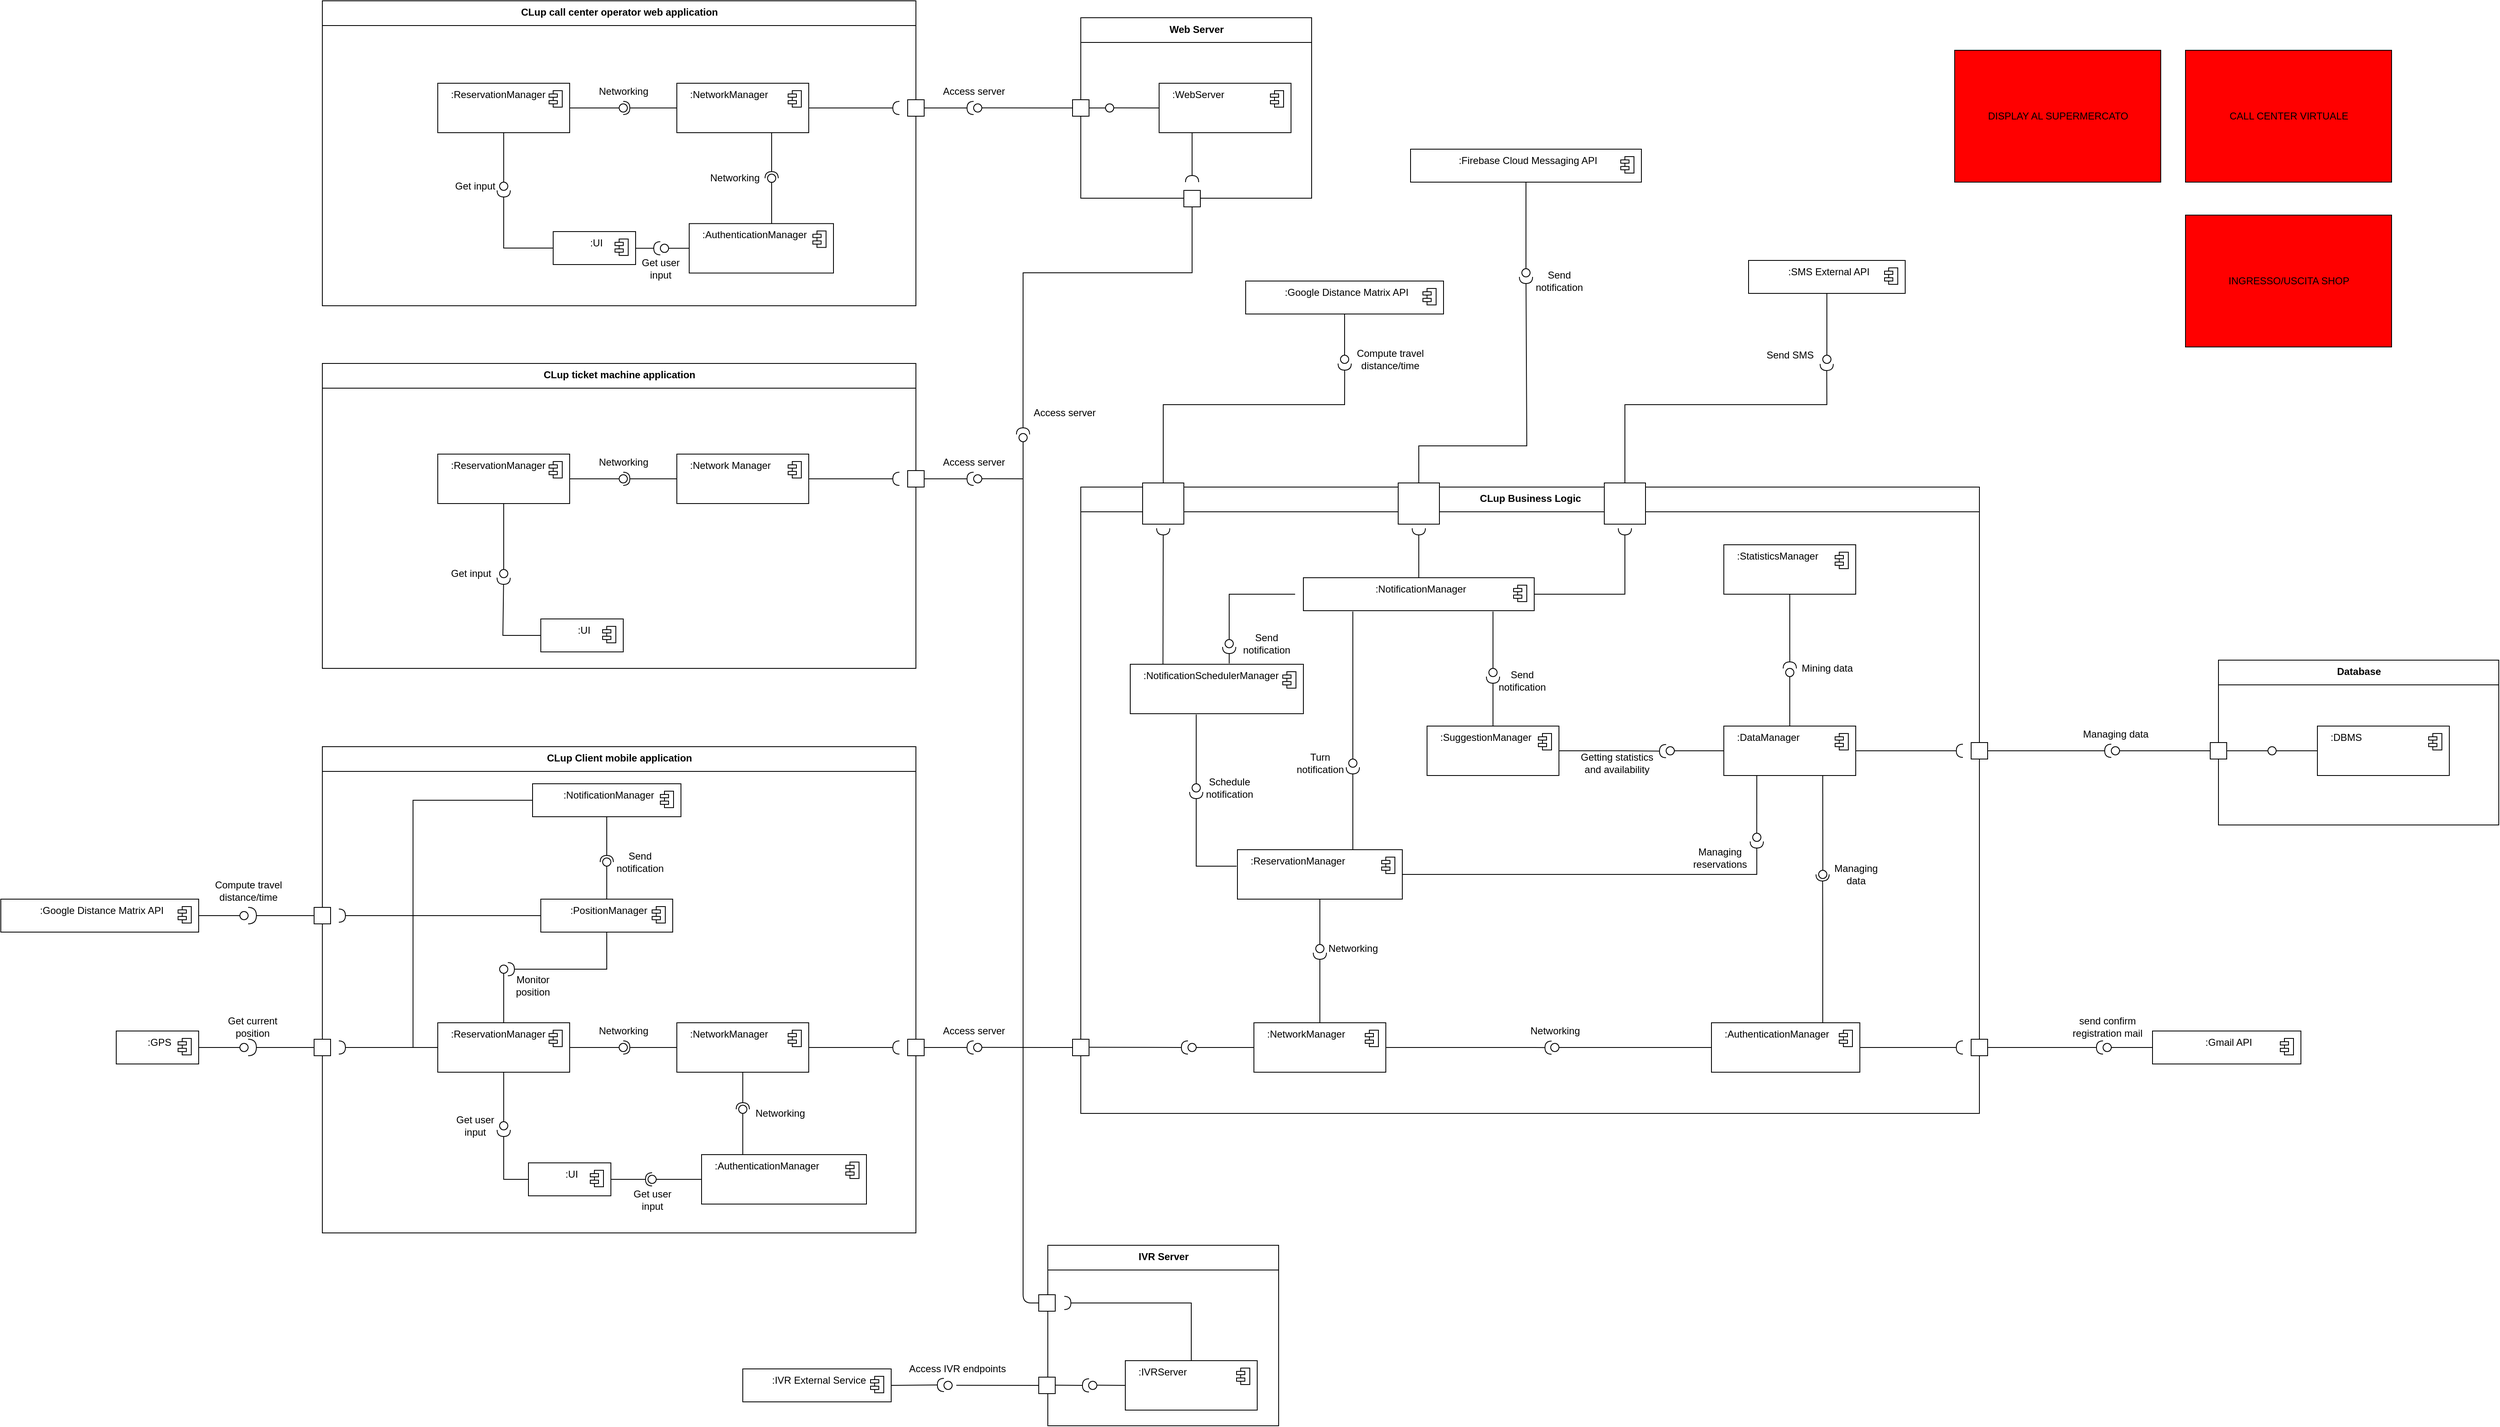 <mxfile version="14.1.3" type="device"><diagram name="Page-1" id="b5b7bab2-c9e2-2cf4-8b2a-24fd1a2a6d21"><mxGraphModel dx="3079" dy="3134" grid="1" gridSize="10" guides="1" tooltips="1" connect="1" arrows="1" fold="1" page="1" pageScale="1" pageWidth="827" pageHeight="1169" background="#ffffff" math="0" shadow="0"><root><mxCell id="0"/><mxCell id="1" parent="0"/><mxCell id="LKI7J7PmhBCy7EkxlGjr-43" value="CLup call center operator web application" style="swimlane;fontStyle=1;align=center;verticalAlign=top;childLayout=stackLayout;horizontal=1;startSize=30;horizontalStack=0;resizeParent=1;resizeParentMax=0;resizeLast=0;collapsible=0;marginBottom=0;html=1;" parent="1" vertex="1"><mxGeometry x="-500" y="-1570" width="720" height="370" as="geometry"/></mxCell><mxCell id="XiIqTSchQPBwtgei0mHx-29" value="Database" style="swimlane;fontStyle=1;align=center;verticalAlign=top;childLayout=stackLayout;horizontal=1;startSize=30;horizontalStack=0;resizeParent=1;resizeParentMax=0;resizeLast=0;collapsible=0;marginBottom=0;html=1;" parent="1" vertex="1"><mxGeometry x="1800" y="-770" width="340" height="200" as="geometry"/></mxCell><mxCell id="XiIqTSchQPBwtgei0mHx-6" value="Web Server" style="swimlane;fontStyle=1;align=center;verticalAlign=top;childLayout=stackLayout;horizontal=1;startSize=30;horizontalStack=0;resizeParent=1;resizeParentMax=0;resizeLast=0;collapsible=0;marginBottom=0;html=1;" parent="1" vertex="1"><mxGeometry x="420" y="-1549.5" width="280" height="219" as="geometry"/></mxCell><mxCell id="ccNosKSUpTofuN7Gq0Dd-1" value="CLup Client mobile application" style="swimlane;fontStyle=1;align=center;verticalAlign=top;childLayout=stackLayout;horizontal=1;startSize=30;horizontalStack=0;resizeParent=1;resizeParentMax=0;resizeLast=0;collapsible=0;marginBottom=0;html=1;" parent="1" vertex="1"><mxGeometry x="-500" y="-665" width="720" height="590" as="geometry"/></mxCell><mxCell id="ccNosKSUpTofuN7Gq0Dd-31" value="" style="rounded=0;orthogonalLoop=1;jettySize=auto;html=1;endArrow=halfCircle;endFill=0;endSize=6;strokeWidth=1;exitX=0;exitY=0.5;exitDx=0;exitDy=0;" parent="1" source="ccNosKSUpTofuN7Gq0Dd-69" edge="1"><mxGeometry relative="1" as="geometry"><mxPoint x="-360" y="-295" as="sourcePoint"/><mxPoint x="-480" y="-300" as="targetPoint"/><Array as="points"/></mxGeometry></mxCell><mxCell id="ccNosKSUpTofuN7Gq0Dd-33" value="" style="group" parent="1" vertex="1" connectable="0"><mxGeometry x="-600" y="-305" width="10" height="10" as="geometry"/></mxCell><mxCell id="ccNosKSUpTofuN7Gq0Dd-30" value="" style="rounded=0;orthogonalLoop=1;jettySize=auto;html=1;endArrow=none;endFill=0;exitX=1;exitY=0.5;exitDx=0;exitDy=0;" parent="ccNosKSUpTofuN7Gq0Dd-33" source="ccNosKSUpTofuN7Gq0Dd-28" edge="1"><mxGeometry relative="1" as="geometry"><mxPoint x="60" y="35" as="sourcePoint"/><mxPoint y="5" as="targetPoint"/></mxGeometry></mxCell><mxCell id="ccNosKSUpTofuN7Gq0Dd-32" value="" style="ellipse;whiteSpace=wrap;html=1;fontFamily=Helvetica;fontSize=12;fontColor=#000000;align=center;strokeColor=#000000;fillColor=#ffffff;points=[];aspect=fixed;resizable=0;" parent="ccNosKSUpTofuN7Gq0Dd-33" vertex="1"><mxGeometry width="10" height="10" as="geometry"/></mxCell><mxCell id="ccNosKSUpTofuN7Gq0Dd-49" value="" style="rounded=0;whiteSpace=wrap;html=1;" parent="1" vertex="1"><mxGeometry x="210" y="-1450" width="20" height="20" as="geometry"/></mxCell><mxCell id="ccNosKSUpTofuN7Gq0Dd-53" value="" style="shape=requiredInterface;html=1;verticalLabelPosition=bottom;" parent="1" vertex="1"><mxGeometry x="-590" y="-310" width="10" height="20" as="geometry"/></mxCell><mxCell id="ccNosKSUpTofuN7Gq0Dd-55" value="" style="endArrow=none;html=1;exitX=1;exitY=0.5;exitDx=0;exitDy=0;exitPerimeter=0;" parent="1" source="ccNosKSUpTofuN7Gq0Dd-53" edge="1"><mxGeometry width="50" height="50" relative="1" as="geometry"><mxPoint x="-90" y="-255" as="sourcePoint"/><mxPoint x="-510" y="-300" as="targetPoint"/></mxGeometry></mxCell><mxCell id="ccNosKSUpTofuN7Gq0Dd-80" value="" style="group" parent="1" vertex="1" connectable="0"><mxGeometry x="-70" y="-1470" width="160" height="60" as="geometry"/></mxCell><mxCell id="ccNosKSUpTofuN7Gq0Dd-74" value="" style="fontStyle=1;align=center;verticalAlign=top;childLayout=stackLayout;horizontal=1;horizontalStack=0;resizeParent=1;resizeParentMax=0;resizeLast=0;marginBottom=0;" parent="ccNosKSUpTofuN7Gq0Dd-80" vertex="1"><mxGeometry width="160" height="60" as="geometry"/></mxCell><mxCell id="ccNosKSUpTofuN7Gq0Dd-75" value="&amp;nbsp; &amp;nbsp;:NetworkManager" style="html=1;align=left;spacingLeft=4;verticalAlign=top;strokeColor=none;fillColor=none;" parent="ccNosKSUpTofuN7Gq0Dd-80" vertex="1"><mxGeometry width="160" height="60" as="geometry"/></mxCell><mxCell id="ccNosKSUpTofuN7Gq0Dd-76" value="" style="shape=module;jettyWidth=10;jettyHeight=4;" parent="ccNosKSUpTofuN7Gq0Dd-75" vertex="1"><mxGeometry x="1" width="16" height="20" relative="1" as="geometry"><mxPoint x="-25" y="9" as="offset"/></mxGeometry></mxCell><mxCell id="ccNosKSUpTofuN7Gq0Dd-68" value="" style="fontStyle=1;align=center;verticalAlign=top;childLayout=stackLayout;horizontal=1;horizontalStack=0;resizeParent=1;resizeParentMax=0;resizeLast=0;marginBottom=0;" parent="1" vertex="1"><mxGeometry x="-360" y="-330" width="160" height="60" as="geometry"/></mxCell><mxCell id="ccNosKSUpTofuN7Gq0Dd-69" value="&amp;nbsp; &amp;nbsp;:ReservationManager" style="html=1;align=left;spacingLeft=4;verticalAlign=top;strokeColor=none;fillColor=none;" parent="1" vertex="1"><mxGeometry x="-360" y="-330" width="160" height="60" as="geometry"/></mxCell><mxCell id="ccNosKSUpTofuN7Gq0Dd-70" value="" style="shape=module;jettyWidth=10;jettyHeight=4;" parent="ccNosKSUpTofuN7Gq0Dd-69" vertex="1"><mxGeometry x="1" width="16" height="20" relative="1" as="geometry"><mxPoint x="-25" y="9" as="offset"/></mxGeometry></mxCell><mxCell id="ccNosKSUpTofuN7Gq0Dd-82" value="" style="group" parent="1" vertex="1" connectable="0"><mxGeometry x="-235" y="-480" width="160" height="40" as="geometry"/></mxCell><mxCell id="ccNosKSUpTofuN7Gq0Dd-35" value="" style="fontStyle=1;align=center;verticalAlign=top;childLayout=stackLayout;horizontal=1;horizontalStack=0;resizeParent=1;resizeParentMax=0;resizeLast=0;marginBottom=0;" parent="ccNosKSUpTofuN7Gq0Dd-82" vertex="1"><mxGeometry width="160" height="40" as="geometry"/></mxCell><mxCell id="ccNosKSUpTofuN7Gq0Dd-36" value=":PositionManager" style="html=1;align=center;spacingLeft=4;verticalAlign=top;strokeColor=none;fillColor=none;" parent="ccNosKSUpTofuN7Gq0Dd-82" vertex="1"><mxGeometry width="160" height="40" as="geometry"/></mxCell><mxCell id="ccNosKSUpTofuN7Gq0Dd-37" value="" style="shape=module;jettyWidth=10;jettyHeight=4;" parent="ccNosKSUpTofuN7Gq0Dd-36" vertex="1"><mxGeometry x="1" width="16" height="20" relative="1" as="geometry"><mxPoint x="-25" y="9" as="offset"/></mxGeometry></mxCell><mxCell id="ccNosKSUpTofuN7Gq0Dd-85" value="" style="group" parent="1" vertex="1" connectable="0"><mxGeometry x="-750" y="-320" width="100" height="40" as="geometry"/></mxCell><mxCell id="ccNosKSUpTofuN7Gq0Dd-27" value="" style="fontStyle=1;align=center;verticalAlign=top;childLayout=stackLayout;horizontal=1;horizontalStack=0;resizeParent=1;resizeParentMax=0;resizeLast=0;marginBottom=0;" parent="ccNosKSUpTofuN7Gq0Dd-85" vertex="1"><mxGeometry width="100" height="40" as="geometry"/></mxCell><mxCell id="ccNosKSUpTofuN7Gq0Dd-28" value=":GPS" style="html=1;align=center;spacingLeft=4;verticalAlign=top;strokeColor=none;fillColor=none;" parent="ccNosKSUpTofuN7Gq0Dd-85" vertex="1"><mxGeometry width="100" height="40" as="geometry"/></mxCell><mxCell id="ccNosKSUpTofuN7Gq0Dd-29" value="" style="shape=module;jettyWidth=10;jettyHeight=4;" parent="ccNosKSUpTofuN7Gq0Dd-28" vertex="1"><mxGeometry x="1" width="16" height="20" relative="1" as="geometry"><mxPoint x="-25" y="9" as="offset"/></mxGeometry></mxCell><mxCell id="ccNosKSUpTofuN7Gq0Dd-86" value="" style="group" parent="1" vertex="1" connectable="0"><mxGeometry x="-250" y="-160" width="100" height="40" as="geometry"/></mxCell><mxCell id="ccNosKSUpTofuN7Gq0Dd-87" value="" style="fontStyle=1;align=center;verticalAlign=top;childLayout=stackLayout;horizontal=1;horizontalStack=0;resizeParent=1;resizeParentMax=0;resizeLast=0;marginBottom=0;" parent="ccNosKSUpTofuN7Gq0Dd-86" vertex="1"><mxGeometry width="100" height="40" as="geometry"/></mxCell><mxCell id="ccNosKSUpTofuN7Gq0Dd-88" value=":UI" style="html=1;align=center;spacingLeft=4;verticalAlign=top;strokeColor=none;fillColor=none;" parent="ccNosKSUpTofuN7Gq0Dd-86" vertex="1"><mxGeometry width="100" height="40" as="geometry"/></mxCell><mxCell id="ccNosKSUpTofuN7Gq0Dd-89" value="" style="shape=module;jettyWidth=10;jettyHeight=4;" parent="ccNosKSUpTofuN7Gq0Dd-88" vertex="1"><mxGeometry x="1" width="16" height="20" relative="1" as="geometry"><mxPoint x="-25" y="9" as="offset"/></mxGeometry></mxCell><mxCell id="ccNosKSUpTofuN7Gq0Dd-90" value="" style="rounded=0;orthogonalLoop=1;jettySize=auto;html=1;endArrow=none;endFill=0;entryX=0;entryY=0.5;entryDx=0;entryDy=0;" parent="1" target="ccNosKSUpTofuN7Gq0Dd-127" edge="1"><mxGeometry relative="1" as="geometry"><mxPoint x="-390" y="-300" as="sourcePoint"/><mxPoint x="-245" y="-565" as="targetPoint"/><Array as="points"><mxPoint x="-390" y="-600"/></Array></mxGeometry></mxCell><mxCell id="ccNosKSUpTofuN7Gq0Dd-99" value="" style="rounded=0;orthogonalLoop=1;jettySize=auto;html=1;endArrow=none;endFill=0;exitX=1;exitY=0.5;exitDx=0;exitDy=0;" parent="1" target="ccNosKSUpTofuN7Gq0Dd-101" edge="1"><mxGeometry relative="1" as="geometry"><mxPoint x="-200" y="-1440" as="sourcePoint"/></mxGeometry></mxCell><mxCell id="ccNosKSUpTofuN7Gq0Dd-100" value="" style="rounded=0;orthogonalLoop=1;jettySize=auto;html=1;endArrow=halfCircle;endFill=0;entryX=0.5;entryY=0.5;entryDx=0;entryDy=0;endSize=6;strokeWidth=1;exitX=0;exitY=0.5;exitDx=0;exitDy=0;" parent="1" source="ccNosKSUpTofuN7Gq0Dd-75" target="ccNosKSUpTofuN7Gq0Dd-101" edge="1"><mxGeometry relative="1" as="geometry"><mxPoint x="-130" y="-1440" as="sourcePoint"/></mxGeometry></mxCell><mxCell id="ccNosKSUpTofuN7Gq0Dd-101" value="" style="ellipse;whiteSpace=wrap;html=1;fontFamily=Helvetica;fontSize=12;fontColor=#000000;align=center;strokeColor=#000000;fillColor=#ffffff;points=[];aspect=fixed;resizable=0;" parent="1" vertex="1"><mxGeometry x="-140" y="-1445" width="10" height="10" as="geometry"/></mxCell><mxCell id="ccNosKSUpTofuN7Gq0Dd-102" value="" style="rounded=0;orthogonalLoop=1;jettySize=auto;html=1;endArrow=none;endFill=0;exitX=0.5;exitY=0;exitDx=0;exitDy=0;" parent="1" source="ccNosKSUpTofuN7Gq0Dd-69" edge="1"><mxGeometry relative="1" as="geometry"><mxPoint x="-380" y="-385" as="sourcePoint"/><mxPoint x="-280" y="-390" as="targetPoint"/></mxGeometry></mxCell><mxCell id="ccNosKSUpTofuN7Gq0Dd-103" value="" style="rounded=0;orthogonalLoop=1;jettySize=auto;html=1;endArrow=halfCircle;endFill=0;endSize=6;strokeWidth=1;exitX=0.5;exitY=1;exitDx=0;exitDy=0;" parent="1" source="ccNosKSUpTofuN7Gq0Dd-36" target="ccNosKSUpTofuN7Gq0Dd-104" edge="1"><mxGeometry relative="1" as="geometry"><mxPoint x="-340" y="-385" as="sourcePoint"/><mxPoint x="-280" y="-400" as="targetPoint"/><Array as="points"><mxPoint x="-155" y="-395"/></Array></mxGeometry></mxCell><mxCell id="ccNosKSUpTofuN7Gq0Dd-104" value="" style="ellipse;whiteSpace=wrap;html=1;fontFamily=Helvetica;fontSize=12;fontColor=#000000;align=center;strokeColor=#000000;fillColor=#ffffff;points=[];aspect=fixed;resizable=0;" parent="1" vertex="1"><mxGeometry x="-285" y="-400" width="10" height="10" as="geometry"/></mxCell><mxCell id="ccNosKSUpTofuN7Gq0Dd-105" value="" style="rounded=0;orthogonalLoop=1;jettySize=auto;html=1;endArrow=none;endFill=0;exitX=0.5;exitY=1;exitDx=0;exitDy=0;entryX=0.5;entryY=1;entryDx=0;entryDy=0;" parent="1" source="ccNosKSUpTofuN7Gq0Dd-107" target="ccNosKSUpTofuN7Gq0Dd-69" edge="1"><mxGeometry relative="1" as="geometry"><mxPoint x="-275" y="-270" as="sourcePoint"/><mxPoint x="-275" y="-170" as="targetPoint"/></mxGeometry></mxCell><mxCell id="ccNosKSUpTofuN7Gq0Dd-106" value="" style="rounded=0;orthogonalLoop=1;jettySize=auto;html=1;endArrow=halfCircle;endFill=0;endSize=6;strokeWidth=1;exitX=0;exitY=0.5;exitDx=0;exitDy=0;" parent="1" source="ccNosKSUpTofuN7Gq0Dd-88" target="ccNosKSUpTofuN7Gq0Dd-107" edge="1"><mxGeometry relative="1" as="geometry"><mxPoint x="-305" y="-155" as="sourcePoint"/><mxPoint x="-315" y="-110" as="targetPoint"/><Array as="points"><mxPoint x="-280" y="-140"/></Array></mxGeometry></mxCell><mxCell id="ccNosKSUpTofuN7Gq0Dd-107" value="" style="ellipse;whiteSpace=wrap;html=1;fontFamily=Helvetica;fontSize=12;fontColor=#000000;align=center;strokeColor=#000000;fillColor=#ffffff;points=[];aspect=fixed;resizable=0;" parent="1" vertex="1"><mxGeometry x="-285" y="-210" width="10" height="10" as="geometry"/></mxCell><mxCell id="ccNosKSUpTofuN7Gq0Dd-109" value="" style="rounded=0;orthogonalLoop=1;jettySize=auto;html=1;endArrow=none;endFill=0;exitX=0.5;exitY=0;exitDx=0;exitDy=0;" parent="1" edge="1"><mxGeometry relative="1" as="geometry"><mxPoint x="-155" y="-480" as="sourcePoint"/><mxPoint x="-155" y="-520" as="targetPoint"/></mxGeometry></mxCell><mxCell id="ccNosKSUpTofuN7Gq0Dd-110" value="" style="rounded=0;orthogonalLoop=1;jettySize=auto;html=1;endArrow=halfCircle;endFill=0;endSize=6;strokeWidth=1;exitX=0.5;exitY=1;exitDx=0;exitDy=0;" parent="1" edge="1"><mxGeometry relative="1" as="geometry"><mxPoint x="-155" y="-580" as="sourcePoint"/><mxPoint x="-155" y="-525" as="targetPoint"/></mxGeometry></mxCell><mxCell id="ccNosKSUpTofuN7Gq0Dd-111" value="" style="ellipse;whiteSpace=wrap;html=1;fontFamily=Helvetica;fontSize=12;fontColor=#000000;align=center;strokeColor=#000000;fillColor=#ffffff;points=[];aspect=fixed;resizable=0;" parent="1" vertex="1"><mxGeometry x="-160" y="-530" width="10" height="10" as="geometry"/></mxCell><mxCell id="ccNosKSUpTofuN7Gq0Dd-112" value="" style="rounded=0;orthogonalLoop=1;jettySize=auto;html=1;endArrow=none;endFill=0;exitX=1;exitY=0.5;exitDx=0;exitDy=0;" parent="1" source="ccNosKSUpTofuN7Gq0Dd-120" target="ccNosKSUpTofuN7Gq0Dd-114" edge="1"><mxGeometry relative="1" as="geometry"><mxPoint x="380" y="-1380" as="sourcePoint"/></mxGeometry></mxCell><mxCell id="ccNosKSUpTofuN7Gq0Dd-113" value="" style="rounded=0;orthogonalLoop=1;jettySize=auto;html=1;endArrow=halfCircle;endFill=0;endSize=6;strokeWidth=1;exitX=1;exitY=0.5;exitDx=0;exitDy=0;" parent="1" edge="1"><mxGeometry relative="1" as="geometry"><mxPoint x="90" y="-1440" as="sourcePoint"/><mxPoint x="200" y="-1440" as="targetPoint"/></mxGeometry></mxCell><mxCell id="ccNosKSUpTofuN7Gq0Dd-114" value="" style="ellipse;whiteSpace=wrap;html=1;fontFamily=Helvetica;fontSize=12;fontColor=#000000;align=center;strokeColor=#000000;fillColor=#ffffff;points=[];aspect=fixed;resizable=0;" parent="1" vertex="1"><mxGeometry x="450" y="-1445" width="10" height="10" as="geometry"/></mxCell><mxCell id="ccNosKSUpTofuN7Gq0Dd-117" value="" style="rounded=0;orthogonalLoop=1;jettySize=auto;html=1;endArrow=none;endFill=0;exitX=0;exitY=0.5;exitDx=0;exitDy=0;" parent="1" source="ccNosKSUpTofuN7Gq0Dd-120" edge="1"><mxGeometry relative="1" as="geometry"><mxPoint x="360" y="-1440" as="sourcePoint"/><mxPoint x="300" y="-1440.12" as="targetPoint"/></mxGeometry></mxCell><mxCell id="ccNosKSUpTofuN7Gq0Dd-118" value="" style="rounded=0;orthogonalLoop=1;jettySize=auto;html=1;endArrow=halfCircle;endFill=0;endSize=6;strokeWidth=1;exitX=1;exitY=0.5;exitDx=0;exitDy=0;" parent="1" source="ccNosKSUpTofuN7Gq0Dd-49" edge="1"><mxGeometry relative="1" as="geometry"><mxPoint x="270" y="-1360" as="sourcePoint"/><mxPoint x="290" y="-1440" as="targetPoint"/></mxGeometry></mxCell><mxCell id="ccNosKSUpTofuN7Gq0Dd-119" value="" style="ellipse;whiteSpace=wrap;html=1;fontFamily=Helvetica;fontSize=12;fontColor=#000000;align=center;strokeColor=#000000;fillColor=#ffffff;points=[];aspect=fixed;resizable=0;" parent="1" vertex="1"><mxGeometry x="290" y="-1445" width="10" height="10" as="geometry"/></mxCell><mxCell id="ccNosKSUpTofuN7Gq0Dd-120" value="" style="rounded=0;whiteSpace=wrap;html=1;" parent="1" vertex="1"><mxGeometry x="410" y="-1450" width="20" height="20" as="geometry"/></mxCell><mxCell id="ccNosKSUpTofuN7Gq0Dd-121" value="" style="rounded=0;whiteSpace=wrap;html=1;" parent="1" vertex="1"><mxGeometry x="-510" y="-310" width="20" height="20" as="geometry"/></mxCell><mxCell id="ccNosKSUpTofuN7Gq0Dd-122" value="Get current&lt;br&gt;position" style="text;html=1;align=center;verticalAlign=middle;resizable=0;points=[];autosize=1;" parent="1" vertex="1"><mxGeometry x="-625" y="-340" width="80" height="30" as="geometry"/></mxCell><mxCell id="ccNosKSUpTofuN7Gq0Dd-123" value="Networking" style="text;html=1;align=center;verticalAlign=middle;resizable=0;points=[];autosize=1;" parent="1" vertex="1"><mxGeometry x="-175" y="-1470" width="80" height="20" as="geometry"/></mxCell><mxCell id="ccNosKSUpTofuN7Gq0Dd-124" value="Monitor&lt;br&gt;position" style="text;html=1;align=center;verticalAlign=middle;resizable=0;points=[];autosize=1;" parent="1" vertex="1"><mxGeometry x="-275" y="-390" width="60" height="30" as="geometry"/></mxCell><mxCell id="ccNosKSUpTofuN7Gq0Dd-125" value="" style="group" parent="1" vertex="1" connectable="0"><mxGeometry x="-245" y="-620" width="180" height="40" as="geometry"/></mxCell><mxCell id="ccNosKSUpTofuN7Gq0Dd-126" value="" style="fontStyle=1;align=center;verticalAlign=top;childLayout=stackLayout;horizontal=1;horizontalStack=0;resizeParent=1;resizeParentMax=0;resizeLast=0;marginBottom=0;" parent="ccNosKSUpTofuN7Gq0Dd-125" vertex="1"><mxGeometry width="180" height="40" as="geometry"/></mxCell><mxCell id="ccNosKSUpTofuN7Gq0Dd-127" value=":NotificationManager" style="html=1;align=center;spacingLeft=4;verticalAlign=top;strokeColor=none;fillColor=none;" parent="ccNosKSUpTofuN7Gq0Dd-125" vertex="1"><mxGeometry width="180" height="40" as="geometry"/></mxCell><mxCell id="ccNosKSUpTofuN7Gq0Dd-128" value="" style="shape=module;jettyWidth=10;jettyHeight=4;" parent="ccNosKSUpTofuN7Gq0Dd-127" vertex="1"><mxGeometry x="1" width="16" height="20" relative="1" as="geometry"><mxPoint x="-25" y="9" as="offset"/></mxGeometry></mxCell><mxCell id="ccNosKSUpTofuN7Gq0Dd-129" value="Send&lt;br&gt;notification" style="text;html=1;align=center;verticalAlign=middle;resizable=0;points=[];autosize=1;" parent="1" vertex="1"><mxGeometry x="-150" y="-540" width="70" height="30" as="geometry"/></mxCell><mxCell id="ccNosKSUpTofuN7Gq0Dd-130" value="Get user&lt;br&gt;input" style="text;html=1;align=center;verticalAlign=middle;resizable=0;points=[];autosize=1;" parent="1" vertex="1"><mxGeometry x="-345" y="-220" width="60" height="30" as="geometry"/></mxCell><mxCell id="ccNosKSUpTofuN7Gq0Dd-131" value="Access server" style="text;html=1;align=center;verticalAlign=middle;resizable=0;points=[];autosize=1;" parent="1" vertex="1"><mxGeometry x="245" y="-1470" width="90" height="20" as="geometry"/></mxCell><mxCell id="LKI7J7PmhBCy7EkxlGjr-17" value="" style="group" parent="1" vertex="1" connectable="0"><mxGeometry x="690" y="-870" width="280" height="40" as="geometry"/></mxCell><mxCell id="LKI7J7PmhBCy7EkxlGjr-18" value="" style="fontStyle=1;align=center;verticalAlign=top;childLayout=stackLayout;horizontal=1;horizontalStack=0;resizeParent=1;resizeParentMax=0;resizeLast=0;marginBottom=0;" parent="LKI7J7PmhBCy7EkxlGjr-17" vertex="1"><mxGeometry width="280" height="40" as="geometry"/></mxCell><mxCell id="LKI7J7PmhBCy7EkxlGjr-19" value=":NotificationManager" style="html=1;align=center;spacingLeft=4;verticalAlign=top;strokeColor=none;fillColor=none;" parent="LKI7J7PmhBCy7EkxlGjr-17" vertex="1"><mxGeometry width="280" height="40" as="geometry"/></mxCell><mxCell id="LKI7J7PmhBCy7EkxlGjr-20" value="" style="shape=module;jettyWidth=10;jettyHeight=4;" parent="LKI7J7PmhBCy7EkxlGjr-19" vertex="1"><mxGeometry x="1" width="16" height="20" relative="1" as="geometry"><mxPoint x="-25" y="9" as="offset"/></mxGeometry></mxCell><mxCell id="LKI7J7PmhBCy7EkxlGjr-44" value="" style="rounded=0;whiteSpace=wrap;html=1;" parent="1" vertex="1"><mxGeometry x="210" y="-310" width="20" height="20" as="geometry"/></mxCell><mxCell id="LKI7J7PmhBCy7EkxlGjr-45" value="" style="group" parent="1" vertex="1" connectable="0"><mxGeometry x="-70" y="-330" width="160" height="60" as="geometry"/></mxCell><mxCell id="LKI7J7PmhBCy7EkxlGjr-46" value="" style="fontStyle=1;align=center;verticalAlign=top;childLayout=stackLayout;horizontal=1;horizontalStack=0;resizeParent=1;resizeParentMax=0;resizeLast=0;marginBottom=0;" parent="LKI7J7PmhBCy7EkxlGjr-45" vertex="1"><mxGeometry width="160" height="60" as="geometry"/></mxCell><mxCell id="LKI7J7PmhBCy7EkxlGjr-47" value="&amp;nbsp; &amp;nbsp;:NetworkManager" style="html=1;align=left;spacingLeft=4;verticalAlign=top;strokeColor=none;fillColor=none;" parent="LKI7J7PmhBCy7EkxlGjr-45" vertex="1"><mxGeometry width="160" height="60" as="geometry"/></mxCell><mxCell id="LKI7J7PmhBCy7EkxlGjr-48" value="" style="shape=module;jettyWidth=10;jettyHeight=4;" parent="LKI7J7PmhBCy7EkxlGjr-47" vertex="1"><mxGeometry x="1" width="16" height="20" relative="1" as="geometry"><mxPoint x="-25" y="9" as="offset"/></mxGeometry></mxCell><mxCell id="LKI7J7PmhBCy7EkxlGjr-49" value="" style="rounded=0;orthogonalLoop=1;jettySize=auto;html=1;endArrow=none;endFill=0;exitX=1;exitY=0.5;exitDx=0;exitDy=0;" parent="1" target="LKI7J7PmhBCy7EkxlGjr-51" edge="1"><mxGeometry relative="1" as="geometry"><mxPoint x="-200" y="-300" as="sourcePoint"/></mxGeometry></mxCell><mxCell id="LKI7J7PmhBCy7EkxlGjr-50" value="" style="rounded=0;orthogonalLoop=1;jettySize=auto;html=1;endArrow=halfCircle;endFill=0;entryX=0.5;entryY=0.5;entryDx=0;entryDy=0;endSize=6;strokeWidth=1;exitX=0;exitY=0.5;exitDx=0;exitDy=0;" parent="1" source="LKI7J7PmhBCy7EkxlGjr-47" target="LKI7J7PmhBCy7EkxlGjr-51" edge="1"><mxGeometry relative="1" as="geometry"><mxPoint x="-130" y="-300" as="sourcePoint"/></mxGeometry></mxCell><mxCell id="LKI7J7PmhBCy7EkxlGjr-51" value="" style="ellipse;whiteSpace=wrap;html=1;fontFamily=Helvetica;fontSize=12;fontColor=#000000;align=center;strokeColor=#000000;fillColor=#ffffff;points=[];aspect=fixed;resizable=0;" parent="1" vertex="1"><mxGeometry x="-140" y="-305" width="10" height="10" as="geometry"/></mxCell><mxCell id="LKI7J7PmhBCy7EkxlGjr-53" value="" style="rounded=0;orthogonalLoop=1;jettySize=auto;html=1;endArrow=halfCircle;endFill=0;endSize=6;strokeWidth=1;exitX=1;exitY=0.5;exitDx=0;exitDy=0;" parent="1" edge="1"><mxGeometry relative="1" as="geometry"><mxPoint x="90" y="-300" as="sourcePoint"/><mxPoint x="200" y="-300" as="targetPoint"/></mxGeometry></mxCell><mxCell id="LKI7J7PmhBCy7EkxlGjr-54" value="" style="ellipse;whiteSpace=wrap;html=1;fontFamily=Helvetica;fontSize=12;fontColor=#000000;align=center;strokeColor=#000000;fillColor=#ffffff;points=[];aspect=fixed;resizable=0;" parent="1" vertex="1"><mxGeometry x="550" y="-305" width="10" height="10" as="geometry"/></mxCell><mxCell id="LKI7J7PmhBCy7EkxlGjr-55" value="" style="rounded=0;orthogonalLoop=1;jettySize=auto;html=1;endArrow=none;endFill=0;exitX=0;exitY=0.5;exitDx=0;exitDy=0;" parent="1" source="LKI7J7PmhBCy7EkxlGjr-58" edge="1"><mxGeometry relative="1" as="geometry"><mxPoint x="360" y="-300" as="sourcePoint"/><mxPoint x="300" y="-300.12" as="targetPoint"/></mxGeometry></mxCell><mxCell id="LKI7J7PmhBCy7EkxlGjr-56" value="" style="rounded=0;orthogonalLoop=1;jettySize=auto;html=1;endArrow=halfCircle;endFill=0;endSize=6;strokeWidth=1;exitX=1;exitY=0.5;exitDx=0;exitDy=0;" parent="1" source="LKI7J7PmhBCy7EkxlGjr-44" edge="1"><mxGeometry relative="1" as="geometry"><mxPoint x="270" y="-220" as="sourcePoint"/><mxPoint x="290" y="-300" as="targetPoint"/></mxGeometry></mxCell><mxCell id="LKI7J7PmhBCy7EkxlGjr-57" value="" style="ellipse;whiteSpace=wrap;html=1;fontFamily=Helvetica;fontSize=12;fontColor=#000000;align=center;strokeColor=#000000;fillColor=#ffffff;points=[];aspect=fixed;resizable=0;" parent="1" vertex="1"><mxGeometry x="290" y="-305" width="10" height="10" as="geometry"/></mxCell><mxCell id="LKI7J7PmhBCy7EkxlGjr-59" value="Networking" style="text;html=1;align=center;verticalAlign=middle;resizable=0;points=[];autosize=1;" parent="1" vertex="1"><mxGeometry x="-175" y="-330" width="80" height="20" as="geometry"/></mxCell><mxCell id="LKI7J7PmhBCy7EkxlGjr-60" value="Access server" style="text;html=1;align=center;verticalAlign=middle;resizable=0;points=[];autosize=1;" parent="1" vertex="1"><mxGeometry x="245" y="-330" width="90" height="20" as="geometry"/></mxCell><mxCell id="LKI7J7PmhBCy7EkxlGjr-62" value="" style="group" parent="1" vertex="1" connectable="0"><mxGeometry x="-220" y="-1290" width="100" height="40" as="geometry"/></mxCell><mxCell id="LKI7J7PmhBCy7EkxlGjr-63" value="" style="fontStyle=1;align=center;verticalAlign=top;childLayout=stackLayout;horizontal=1;horizontalStack=0;resizeParent=1;resizeParentMax=0;resizeLast=0;marginBottom=0;" parent="LKI7J7PmhBCy7EkxlGjr-62" vertex="1"><mxGeometry width="100" height="40" as="geometry"/></mxCell><mxCell id="LKI7J7PmhBCy7EkxlGjr-64" value=":UI" style="html=1;align=center;spacingLeft=4;verticalAlign=top;strokeColor=none;fillColor=none;" parent="LKI7J7PmhBCy7EkxlGjr-62" vertex="1"><mxGeometry width="100" height="40" as="geometry"/></mxCell><mxCell id="LKI7J7PmhBCy7EkxlGjr-65" value="" style="shape=module;jettyWidth=10;jettyHeight=4;" parent="LKI7J7PmhBCy7EkxlGjr-64" vertex="1"><mxGeometry x="1" width="16" height="20" relative="1" as="geometry"><mxPoint x="-25" y="9" as="offset"/></mxGeometry></mxCell><mxCell id="LKI7J7PmhBCy7EkxlGjr-66" value="" style="rounded=0;orthogonalLoop=1;jettySize=auto;html=1;endArrow=none;endFill=0;entryX=0.5;entryY=1;entryDx=0;entryDy=0;" parent="1" edge="1"><mxGeometry relative="1" as="geometry"><mxPoint x="-280" y="-1350" as="sourcePoint"/><mxPoint x="-280" y="-1410" as="targetPoint"/></mxGeometry></mxCell><mxCell id="LKI7J7PmhBCy7EkxlGjr-67" value="" style="rounded=0;orthogonalLoop=1;jettySize=auto;html=1;endArrow=halfCircle;endFill=0;endSize=6;strokeWidth=1;exitX=0;exitY=0.5;exitDx=0;exitDy=0;" parent="1" source="LKI7J7PmhBCy7EkxlGjr-64" target="LKI7J7PmhBCy7EkxlGjr-68" edge="1"><mxGeometry relative="1" as="geometry"><mxPoint x="-260" y="-1265" as="sourcePoint"/><mxPoint x="-270" y="-1220" as="targetPoint"/><Array as="points"><mxPoint x="-280" y="-1270"/></Array></mxGeometry></mxCell><mxCell id="LKI7J7PmhBCy7EkxlGjr-68" value="" style="ellipse;whiteSpace=wrap;html=1;fontFamily=Helvetica;fontSize=12;fontColor=#000000;align=center;strokeColor=#000000;fillColor=#ffffff;points=[];aspect=fixed;resizable=0;" parent="1" vertex="1"><mxGeometry x="-285" y="-1350" width="10" height="10" as="geometry"/></mxCell><mxCell id="LKI7J7PmhBCy7EkxlGjr-69" value="Get input" style="text;html=1;align=center;verticalAlign=middle;resizable=0;points=[];autosize=1;" parent="1" vertex="1"><mxGeometry x="-345" y="-1355" width="60" height="20" as="geometry"/></mxCell><mxCell id="LKI7J7PmhBCy7EkxlGjr-72" value="CLup ticket machine application" style="swimlane;fontStyle=1;align=center;verticalAlign=top;childLayout=stackLayout;horizontal=1;startSize=30;horizontalStack=0;resizeParent=1;resizeParentMax=0;resizeLast=0;collapsible=0;marginBottom=0;html=1;" parent="1" vertex="1"><mxGeometry x="-500" y="-1130" width="720" height="370" as="geometry"/></mxCell><mxCell id="LKI7J7PmhBCy7EkxlGjr-75" value="" style="group" parent="1" vertex="1" connectable="0"><mxGeometry x="-360" y="-1020" width="160" height="60" as="geometry"/></mxCell><mxCell id="LKI7J7PmhBCy7EkxlGjr-76" value="" style="fontStyle=1;align=center;verticalAlign=top;childLayout=stackLayout;horizontal=1;horizontalStack=0;resizeParent=1;resizeParentMax=0;resizeLast=0;marginBottom=0;" parent="LKI7J7PmhBCy7EkxlGjr-75" vertex="1"><mxGeometry width="160" height="60" as="geometry"/></mxCell><mxCell id="LKI7J7PmhBCy7EkxlGjr-77" value="&amp;nbsp; &amp;nbsp;:ReservationManager" style="html=1;align=left;spacingLeft=4;verticalAlign=top;strokeColor=none;fillColor=none;" parent="LKI7J7PmhBCy7EkxlGjr-75" vertex="1"><mxGeometry width="160" height="60" as="geometry"/></mxCell><mxCell id="LKI7J7PmhBCy7EkxlGjr-78" value="" style="shape=module;jettyWidth=10;jettyHeight=4;" parent="LKI7J7PmhBCy7EkxlGjr-77" vertex="1"><mxGeometry x="1" width="16" height="20" relative="1" as="geometry"><mxPoint x="-25" y="9" as="offset"/></mxGeometry></mxCell><mxCell id="LKI7J7PmhBCy7EkxlGjr-79" value="" style="group" parent="1" vertex="1" connectable="0"><mxGeometry x="-235" y="-820" width="100" height="40" as="geometry"/></mxCell><mxCell id="LKI7J7PmhBCy7EkxlGjr-80" value="" style="fontStyle=1;align=center;verticalAlign=top;childLayout=stackLayout;horizontal=1;horizontalStack=0;resizeParent=1;resizeParentMax=0;resizeLast=0;marginBottom=0;" parent="LKI7J7PmhBCy7EkxlGjr-79" vertex="1"><mxGeometry width="100" height="40" as="geometry"/></mxCell><mxCell id="LKI7J7PmhBCy7EkxlGjr-81" value=":UI" style="html=1;align=center;spacingLeft=4;verticalAlign=top;strokeColor=none;fillColor=none;" parent="LKI7J7PmhBCy7EkxlGjr-79" vertex="1"><mxGeometry width="100" height="40" as="geometry"/></mxCell><mxCell id="LKI7J7PmhBCy7EkxlGjr-82" value="" style="shape=module;jettyWidth=10;jettyHeight=4;" parent="LKI7J7PmhBCy7EkxlGjr-81" vertex="1"><mxGeometry x="1" width="16" height="20" relative="1" as="geometry"><mxPoint x="-25" y="9" as="offset"/></mxGeometry></mxCell><mxCell id="LKI7J7PmhBCy7EkxlGjr-83" value="" style="rounded=0;orthogonalLoop=1;jettySize=auto;html=1;endArrow=none;endFill=0;entryX=0.5;entryY=1;entryDx=0;entryDy=0;" parent="1" target="LKI7J7PmhBCy7EkxlGjr-77" edge="1"><mxGeometry relative="1" as="geometry"><mxPoint x="-280" y="-880" as="sourcePoint"/><mxPoint x="-295" y="-940" as="targetPoint"/></mxGeometry></mxCell><mxCell id="LKI7J7PmhBCy7EkxlGjr-84" value="" style="rounded=0;orthogonalLoop=1;jettySize=auto;html=1;endArrow=halfCircle;endFill=0;endSize=6;strokeWidth=1;exitX=0;exitY=0.5;exitDx=0;exitDy=0;" parent="1" source="LKI7J7PmhBCy7EkxlGjr-81" target="LKI7J7PmhBCy7EkxlGjr-85" edge="1"><mxGeometry relative="1" as="geometry"><mxPoint x="-275" y="-795" as="sourcePoint"/><mxPoint x="-285" y="-750" as="targetPoint"/><Array as="points"><mxPoint x="-281" y="-800"/></Array></mxGeometry></mxCell><mxCell id="LKI7J7PmhBCy7EkxlGjr-85" value="" style="ellipse;whiteSpace=wrap;html=1;fontFamily=Helvetica;fontSize=12;fontColor=#000000;align=center;strokeColor=#000000;fillColor=#ffffff;points=[];aspect=fixed;resizable=0;" parent="1" vertex="1"><mxGeometry x="-285" y="-880" width="10" height="10" as="geometry"/></mxCell><mxCell id="LKI7J7PmhBCy7EkxlGjr-86" value="Get input" style="text;html=1;align=center;verticalAlign=middle;resizable=0;points=[];autosize=1;" parent="1" vertex="1"><mxGeometry x="-350" y="-885" width="60" height="20" as="geometry"/></mxCell><mxCell id="LKI7J7PmhBCy7EkxlGjr-87" value="" style="rounded=0;whiteSpace=wrap;html=1;" parent="1" vertex="1"><mxGeometry x="210" y="-1000" width="20" height="20" as="geometry"/></mxCell><mxCell id="LKI7J7PmhBCy7EkxlGjr-88" value="" style="group" parent="1" vertex="1" connectable="0"><mxGeometry x="-70" y="-1020" width="160" height="60" as="geometry"/></mxCell><mxCell id="LKI7J7PmhBCy7EkxlGjr-89" value="" style="fontStyle=1;align=center;verticalAlign=top;childLayout=stackLayout;horizontal=1;horizontalStack=0;resizeParent=1;resizeParentMax=0;resizeLast=0;marginBottom=0;" parent="LKI7J7PmhBCy7EkxlGjr-88" vertex="1"><mxGeometry width="160" height="60" as="geometry"/></mxCell><mxCell id="LKI7J7PmhBCy7EkxlGjr-90" value="&amp;nbsp; &amp;nbsp;:Network Manager" style="html=1;align=left;spacingLeft=4;verticalAlign=top;strokeColor=none;fillColor=none;" parent="LKI7J7PmhBCy7EkxlGjr-88" vertex="1"><mxGeometry width="160" height="60" as="geometry"/></mxCell><mxCell id="LKI7J7PmhBCy7EkxlGjr-91" value="" style="shape=module;jettyWidth=10;jettyHeight=4;" parent="LKI7J7PmhBCy7EkxlGjr-90" vertex="1"><mxGeometry x="1" width="16" height="20" relative="1" as="geometry"><mxPoint x="-25" y="9" as="offset"/></mxGeometry></mxCell><mxCell id="LKI7J7PmhBCy7EkxlGjr-92" value="" style="rounded=0;orthogonalLoop=1;jettySize=auto;html=1;endArrow=none;endFill=0;exitX=1;exitY=0.5;exitDx=0;exitDy=0;" parent="1" target="LKI7J7PmhBCy7EkxlGjr-94" edge="1"><mxGeometry relative="1" as="geometry"><mxPoint x="-200" y="-990" as="sourcePoint"/></mxGeometry></mxCell><mxCell id="LKI7J7PmhBCy7EkxlGjr-93" value="" style="rounded=0;orthogonalLoop=1;jettySize=auto;html=1;endArrow=halfCircle;endFill=0;entryX=0.5;entryY=0.5;entryDx=0;entryDy=0;endSize=6;strokeWidth=1;exitX=0;exitY=0.5;exitDx=0;exitDy=0;" parent="1" source="LKI7J7PmhBCy7EkxlGjr-90" target="LKI7J7PmhBCy7EkxlGjr-94" edge="1"><mxGeometry relative="1" as="geometry"><mxPoint x="-130" y="-990" as="sourcePoint"/></mxGeometry></mxCell><mxCell id="LKI7J7PmhBCy7EkxlGjr-94" value="" style="ellipse;whiteSpace=wrap;html=1;fontFamily=Helvetica;fontSize=12;fontColor=#000000;align=center;strokeColor=#000000;fillColor=#ffffff;points=[];aspect=fixed;resizable=0;" parent="1" vertex="1"><mxGeometry x="-140" y="-995" width="10" height="10" as="geometry"/></mxCell><mxCell id="LKI7J7PmhBCy7EkxlGjr-96" value="" style="rounded=0;orthogonalLoop=1;jettySize=auto;html=1;endArrow=halfCircle;endFill=0;endSize=6;strokeWidth=1;exitX=1;exitY=0.5;exitDx=0;exitDy=0;" parent="1" edge="1"><mxGeometry relative="1" as="geometry"><mxPoint x="90" y="-990" as="sourcePoint"/><mxPoint x="200" y="-990" as="targetPoint"/></mxGeometry></mxCell><mxCell id="LKI7J7PmhBCy7EkxlGjr-98" value="" style="rounded=0;orthogonalLoop=1;jettySize=auto;html=1;endArrow=none;endFill=0;" parent="1" edge="1"><mxGeometry relative="1" as="geometry"><mxPoint x="350" y="-300" as="sourcePoint"/><mxPoint x="300" y="-990.12" as="targetPoint"/><Array as="points"><mxPoint x="350" y="-990"/></Array></mxGeometry></mxCell><mxCell id="LKI7J7PmhBCy7EkxlGjr-99" value="" style="rounded=0;orthogonalLoop=1;jettySize=auto;html=1;endArrow=halfCircle;endFill=0;endSize=6;strokeWidth=1;exitX=1;exitY=0.5;exitDx=0;exitDy=0;" parent="1" source="LKI7J7PmhBCy7EkxlGjr-87" edge="1"><mxGeometry relative="1" as="geometry"><mxPoint x="270" y="-910" as="sourcePoint"/><mxPoint x="290" y="-990" as="targetPoint"/></mxGeometry></mxCell><mxCell id="LKI7J7PmhBCy7EkxlGjr-100" value="" style="ellipse;whiteSpace=wrap;html=1;fontFamily=Helvetica;fontSize=12;fontColor=#000000;align=center;strokeColor=#000000;fillColor=#ffffff;points=[];aspect=fixed;resizable=0;" parent="1" vertex="1"><mxGeometry x="290" y="-995" width="10" height="10" as="geometry"/></mxCell><mxCell id="LKI7J7PmhBCy7EkxlGjr-102" value="Networking" style="text;html=1;align=center;verticalAlign=middle;resizable=0;points=[];autosize=1;" parent="1" vertex="1"><mxGeometry x="-175" y="-1020" width="80" height="20" as="geometry"/></mxCell><mxCell id="LKI7J7PmhBCy7EkxlGjr-103" value="Access server" style="text;html=1;align=center;verticalAlign=middle;resizable=0;points=[];autosize=1;" parent="1" vertex="1"><mxGeometry x="245" y="-1020" width="90" height="20" as="geometry"/></mxCell><mxCell id="LKI7J7PmhBCy7EkxlGjr-104" value="" style="group" parent="1" vertex="1" connectable="0"><mxGeometry x="1185" y="-330" width="180" height="60" as="geometry"/></mxCell><mxCell id="LKI7J7PmhBCy7EkxlGjr-105" value="" style="fontStyle=1;align=center;verticalAlign=top;childLayout=stackLayout;horizontal=1;horizontalStack=0;resizeParent=1;resizeParentMax=0;resizeLast=0;marginBottom=0;" parent="LKI7J7PmhBCy7EkxlGjr-104" vertex="1"><mxGeometry width="180" height="60" as="geometry"/></mxCell><mxCell id="LKI7J7PmhBCy7EkxlGjr-106" value="&amp;nbsp; &amp;nbsp;:AuthenticationManager" style="html=1;align=left;spacingLeft=4;verticalAlign=top;strokeColor=none;fillColor=none;" parent="LKI7J7PmhBCy7EkxlGjr-104" vertex="1"><mxGeometry width="180" height="60" as="geometry"/></mxCell><mxCell id="LKI7J7PmhBCy7EkxlGjr-107" value="" style="shape=module;jettyWidth=10;jettyHeight=4;" parent="LKI7J7PmhBCy7EkxlGjr-106" vertex="1"><mxGeometry x="1" width="16" height="20" relative="1" as="geometry"><mxPoint x="-25" y="9" as="offset"/></mxGeometry></mxCell><mxCell id="LKI7J7PmhBCy7EkxlGjr-108" value="" style="group" parent="1" vertex="1" connectable="0"><mxGeometry x="630" y="-330" width="160" height="60" as="geometry"/></mxCell><mxCell id="LKI7J7PmhBCy7EkxlGjr-109" value="" style="fontStyle=1;align=center;verticalAlign=top;childLayout=stackLayout;horizontal=1;horizontalStack=0;resizeParent=1;resizeParentMax=0;resizeLast=0;marginBottom=0;" parent="LKI7J7PmhBCy7EkxlGjr-108" vertex="1"><mxGeometry width="160" height="60" as="geometry"/></mxCell><mxCell id="LKI7J7PmhBCy7EkxlGjr-110" value="&amp;nbsp; &amp;nbsp;:NetworkManager" style="html=1;align=left;spacingLeft=4;verticalAlign=top;strokeColor=none;fillColor=none;" parent="LKI7J7PmhBCy7EkxlGjr-108" vertex="1"><mxGeometry width="160" height="60" as="geometry"/></mxCell><mxCell id="LKI7J7PmhBCy7EkxlGjr-111" value="" style="shape=module;jettyWidth=10;jettyHeight=4;" parent="LKI7J7PmhBCy7EkxlGjr-110" vertex="1"><mxGeometry x="1" width="16" height="20" relative="1" as="geometry"><mxPoint x="-25" y="9" as="offset"/></mxGeometry></mxCell><mxCell id="LKI7J7PmhBCy7EkxlGjr-112" value="" style="group" parent="1" vertex="1" connectable="0"><mxGeometry x="1200" y="-690" width="160" height="60" as="geometry"/></mxCell><mxCell id="LKI7J7PmhBCy7EkxlGjr-113" value="" style="fontStyle=1;align=center;verticalAlign=top;childLayout=stackLayout;horizontal=1;horizontalStack=0;resizeParent=1;resizeParentMax=0;resizeLast=0;marginBottom=0;" parent="LKI7J7PmhBCy7EkxlGjr-112" vertex="1"><mxGeometry width="160" height="60" as="geometry"/></mxCell><mxCell id="LKI7J7PmhBCy7EkxlGjr-114" value="&amp;nbsp; &amp;nbsp;:DataManager" style="html=1;align=left;spacingLeft=4;verticalAlign=top;strokeColor=none;fillColor=none;" parent="LKI7J7PmhBCy7EkxlGjr-112" vertex="1"><mxGeometry width="160" height="60" as="geometry"/></mxCell><mxCell id="LKI7J7PmhBCy7EkxlGjr-115" value="" style="shape=module;jettyWidth=10;jettyHeight=4;" parent="LKI7J7PmhBCy7EkxlGjr-114" vertex="1"><mxGeometry x="1" width="16" height="20" relative="1" as="geometry"><mxPoint x="-25" y="9" as="offset"/></mxGeometry></mxCell><mxCell id="LKI7J7PmhBCy7EkxlGjr-116" value="" style="group" parent="1" vertex="1" connectable="0"><mxGeometry x="840" y="-690" width="160" height="60" as="geometry"/></mxCell><mxCell id="LKI7J7PmhBCy7EkxlGjr-117" value="" style="fontStyle=1;align=center;verticalAlign=top;childLayout=stackLayout;horizontal=1;horizontalStack=0;resizeParent=1;resizeParentMax=0;resizeLast=0;marginBottom=0;" parent="LKI7J7PmhBCy7EkxlGjr-116" vertex="1"><mxGeometry width="160" height="60" as="geometry"/></mxCell><mxCell id="LKI7J7PmhBCy7EkxlGjr-118" value="&amp;nbsp; &amp;nbsp;:SuggestionManager" style="html=1;align=left;spacingLeft=4;verticalAlign=top;strokeColor=none;fillColor=none;" parent="LKI7J7PmhBCy7EkxlGjr-116" vertex="1"><mxGeometry width="160" height="60" as="geometry"/></mxCell><mxCell id="LKI7J7PmhBCy7EkxlGjr-119" value="" style="shape=module;jettyWidth=10;jettyHeight=4;" parent="LKI7J7PmhBCy7EkxlGjr-118" vertex="1"><mxGeometry x="1" width="16" height="20" relative="1" as="geometry"><mxPoint x="-25" y="9" as="offset"/></mxGeometry></mxCell><mxCell id="LKI7J7PmhBCy7EkxlGjr-120" value="" style="group" parent="1" vertex="1" connectable="0"><mxGeometry x="1200" y="-910" width="160" height="60" as="geometry"/></mxCell><mxCell id="LKI7J7PmhBCy7EkxlGjr-121" value="" style="fontStyle=1;align=center;verticalAlign=top;childLayout=stackLayout;horizontal=1;horizontalStack=0;resizeParent=1;resizeParentMax=0;resizeLast=0;marginBottom=0;" parent="LKI7J7PmhBCy7EkxlGjr-120" vertex="1"><mxGeometry width="160" height="60" as="geometry"/></mxCell><mxCell id="LKI7J7PmhBCy7EkxlGjr-122" value="&amp;nbsp; &amp;nbsp;:StatisticsManager" style="html=1;align=left;spacingLeft=4;verticalAlign=top;strokeColor=none;fillColor=none;" parent="LKI7J7PmhBCy7EkxlGjr-120" vertex="1"><mxGeometry width="160" height="60" as="geometry"/></mxCell><mxCell id="LKI7J7PmhBCy7EkxlGjr-123" value="" style="shape=module;jettyWidth=10;jettyHeight=4;" parent="LKI7J7PmhBCy7EkxlGjr-122" vertex="1"><mxGeometry x="1" width="16" height="20" relative="1" as="geometry"><mxPoint x="-25" y="9" as="offset"/></mxGeometry></mxCell><mxCell id="LKI7J7PmhBCy7EkxlGjr-124" value="" style="rounded=0;orthogonalLoop=1;jettySize=auto;html=1;endArrow=none;endFill=0;exitX=0;exitY=0.5;exitDx=0;exitDy=0;entryX=1.021;entryY=0.503;entryDx=0;entryDy=0;entryPerimeter=0;" parent="1" source="LKI7J7PmhBCy7EkxlGjr-110" target="LKI7J7PmhBCy7EkxlGjr-54" edge="1"><mxGeometry relative="1" as="geometry"><mxPoint x="720" y="-405" as="sourcePoint"/></mxGeometry></mxCell><mxCell id="LKI7J7PmhBCy7EkxlGjr-131" value="" style="rounded=0;orthogonalLoop=1;jettySize=auto;html=1;endArrow=halfCircle;endFill=0;endSize=6;strokeWidth=1;exitX=0.5;exitY=0;exitDx=0;exitDy=0;" parent="1" source="LKI7J7PmhBCy7EkxlGjr-110" target="LKI7J7PmhBCy7EkxlGjr-132" edge="1"><mxGeometry relative="1" as="geometry"><mxPoint x="650" y="-380" as="sourcePoint"/><mxPoint x="691" y="-400" as="targetPoint"/></mxGeometry></mxCell><mxCell id="LKI7J7PmhBCy7EkxlGjr-132" value="" style="ellipse;whiteSpace=wrap;html=1;fontFamily=Helvetica;fontSize=12;fontColor=#000000;align=center;strokeColor=#000000;fillColor=#ffffff;points=[];aspect=fixed;resizable=0;" parent="1" vertex="1"><mxGeometry x="705" y="-425" width="10" height="10" as="geometry"/></mxCell><mxCell id="LKI7J7PmhBCy7EkxlGjr-133" value="" style="rounded=0;orthogonalLoop=1;jettySize=auto;html=1;endArrow=none;endFill=0;exitX=0.5;exitY=1;exitDx=0;exitDy=0;" parent="1" source="LKI7J7PmhBCy7EkxlGjr-15" target="LKI7J7PmhBCy7EkxlGjr-132" edge="1"><mxGeometry relative="1" as="geometry"><mxPoint x="690" y="-500" as="sourcePoint"/><mxPoint x="690" y="-420" as="targetPoint"/></mxGeometry></mxCell><mxCell id="LKI7J7PmhBCy7EkxlGjr-134" value="Networking" style="text;html=1;align=center;verticalAlign=middle;resizable=0;points=[];autosize=1;" parent="1" vertex="1"><mxGeometry x="955" y="-330" width="80" height="20" as="geometry"/></mxCell><mxCell id="LKI7J7PmhBCy7EkxlGjr-136" value="" style="rounded=0;orthogonalLoop=1;jettySize=auto;html=1;endArrow=halfCircle;endFill=0;endSize=6;strokeWidth=1;exitX=1;exitY=0.5;exitDx=0;exitDy=0;entryX=0.105;entryY=0.519;entryDx=0;entryDy=0;entryPerimeter=0;" parent="1" source="LKI7J7PmhBCy7EkxlGjr-110" target="LKI7J7PmhBCy7EkxlGjr-137" edge="1"><mxGeometry relative="1" as="geometry"><mxPoint x="470" y="-465" as="sourcePoint"/><mxPoint x="970" y="-360" as="targetPoint"/><Array as="points"><mxPoint x="970" y="-300"/></Array></mxGeometry></mxCell><mxCell id="LKI7J7PmhBCy7EkxlGjr-137" value="" style="ellipse;whiteSpace=wrap;html=1;fontFamily=Helvetica;fontSize=12;fontColor=#000000;align=center;strokeColor=#000000;fillColor=#ffffff;points=[];aspect=fixed;resizable=0;" parent="1" vertex="1"><mxGeometry x="990" y="-305" width="10" height="10" as="geometry"/></mxCell><mxCell id="LKI7J7PmhBCy7EkxlGjr-138" value="" style="rounded=0;orthogonalLoop=1;jettySize=auto;html=1;endArrow=none;endFill=0;exitX=0;exitY=0.5;exitDx=0;exitDy=0;" parent="1" source="LKI7J7PmhBCy7EkxlGjr-106" target="LKI7J7PmhBCy7EkxlGjr-137" edge="1"><mxGeometry relative="1" as="geometry"><mxPoint x="970" y="-480" as="sourcePoint"/><mxPoint x="970" y="-400" as="targetPoint"/></mxGeometry></mxCell><mxCell id="LKI7J7PmhBCy7EkxlGjr-142" value="Networking" style="text;html=1;align=center;verticalAlign=middle;resizable=0;points=[];autosize=1;" parent="1" vertex="1"><mxGeometry x="710" y="-430" width="80" height="20" as="geometry"/></mxCell><mxCell id="LKI7J7PmhBCy7EkxlGjr-145" value="" style="rounded=0;orthogonalLoop=1;jettySize=auto;html=1;endArrow=none;endFill=0;exitX=0.75;exitY=1;exitDx=0;exitDy=0;entryX=0.509;entryY=0.04;entryDx=0;entryDy=0;entryPerimeter=0;" parent="1" source="LKI7J7PmhBCy7EkxlGjr-114" target="LKI7J7PmhBCy7EkxlGjr-147" edge="1"><mxGeometry relative="1" as="geometry"><mxPoint x="980" y="-515" as="sourcePoint"/><mxPoint x="1280" y="-560" as="targetPoint"/></mxGeometry></mxCell><mxCell id="LKI7J7PmhBCy7EkxlGjr-146" value="" style="rounded=0;orthogonalLoop=1;jettySize=auto;html=1;endArrow=halfCircle;endFill=0;endSize=6;strokeWidth=1;exitX=0.75;exitY=0;exitDx=0;exitDy=0;entryX=-0.003;entryY=0.499;entryDx=0;entryDy=0;entryPerimeter=0;" parent="1" source="LKI7J7PmhBCy7EkxlGjr-106" edge="1"><mxGeometry relative="1" as="geometry"><mxPoint x="1130" y="-530" as="sourcePoint"/><mxPoint x="1319.79" y="-510.03" as="targetPoint"/><Array as="points"><mxPoint x="1320" y="-460"/></Array></mxGeometry></mxCell><mxCell id="LKI7J7PmhBCy7EkxlGjr-147" value="" style="ellipse;whiteSpace=wrap;html=1;fontFamily=Helvetica;fontSize=12;fontColor=#000000;align=center;strokeColor=#000000;fillColor=#ffffff;points=[];aspect=fixed;resizable=0;" parent="1" vertex="1"><mxGeometry x="1315" y="-515" width="10" height="10" as="geometry"/></mxCell><mxCell id="LKI7J7PmhBCy7EkxlGjr-152" value="" style="rounded=0;orthogonalLoop=1;jettySize=auto;html=1;endArrow=none;endFill=0;" parent="1" edge="1"><mxGeometry relative="1" as="geometry"><mxPoint x="1790" y="-660" as="sourcePoint"/><mxPoint x="1670" y="-660" as="targetPoint"/></mxGeometry></mxCell><mxCell id="LKI7J7PmhBCy7EkxlGjr-153" value="" style="rounded=0;orthogonalLoop=1;jettySize=auto;html=1;endArrow=halfCircle;endFill=0;endSize=6;strokeWidth=1;exitX=1;exitY=0.5;exitDx=0;exitDy=0;" parent="1" source="LKI7J7PmhBCy7EkxlGjr-114" edge="1"><mxGeometry relative="1" as="geometry"><mxPoint x="1640" y="-665" as="sourcePoint"/><mxPoint x="1490" y="-660" as="targetPoint"/></mxGeometry></mxCell><mxCell id="LKI7J7PmhBCy7EkxlGjr-154" value="" style="ellipse;whiteSpace=wrap;html=1;fontFamily=Helvetica;fontSize=12;fontColor=#000000;align=center;strokeColor=#000000;fillColor=#ffffff;points=[];aspect=fixed;resizable=0;" parent="1" vertex="1"><mxGeometry x="1670" y="-665" width="10" height="10" as="geometry"/></mxCell><mxCell id="LKI7J7PmhBCy7EkxlGjr-159" value="" style="rounded=0;orthogonalLoop=1;jettySize=auto;html=1;endArrow=halfCircle;endFill=0;endSize=6;strokeWidth=1;" parent="1" source="LKI7J7PmhBCy7EkxlGjr-157" target="LKI7J7PmhBCy7EkxlGjr-154" edge="1"><mxGeometry relative="1" as="geometry"><mxPoint x="1370" y="-650" as="sourcePoint"/><mxPoint x="1500" y="-650" as="targetPoint"/></mxGeometry></mxCell><mxCell id="LKI7J7PmhBCy7EkxlGjr-160" value="" style="rounded=0;whiteSpace=wrap;html=1;" parent="1" vertex="1"><mxGeometry x="1790" y="-670" width="20" height="20" as="geometry"/></mxCell><mxCell id="LKI7J7PmhBCy7EkxlGjr-161" value="" style="rounded=0;orthogonalLoop=1;jettySize=auto;html=1;endArrow=none;endFill=0;exitX=1;exitY=0.5;exitDx=0;exitDy=0;" parent="1" source="LKI7J7PmhBCy7EkxlGjr-160" target="LKI7J7PmhBCy7EkxlGjr-163" edge="1"><mxGeometry relative="1" as="geometry"><mxPoint x="1865" y="-685" as="sourcePoint"/></mxGeometry></mxCell><mxCell id="LKI7J7PmhBCy7EkxlGjr-163" value="" style="ellipse;whiteSpace=wrap;html=1;fontFamily=Helvetica;fontSize=12;fontColor=#000000;align=center;strokeColor=#000000;fillColor=#ffffff;points=[];aspect=fixed;resizable=0;" parent="1" vertex="1"><mxGeometry x="1860" y="-665" width="10" height="10" as="geometry"/></mxCell><mxCell id="LKI7J7PmhBCy7EkxlGjr-166" value="" style="rounded=0;orthogonalLoop=1;jettySize=auto;html=1;endArrow=none;endFill=0;exitX=0.25;exitY=1;exitDx=0;exitDy=0;entryX=0.493;entryY=0.052;entryDx=0;entryDy=0;entryPerimeter=0;" parent="1" source="LKI7J7PmhBCy7EkxlGjr-114" target="LKI7J7PmhBCy7EkxlGjr-168" edge="1"><mxGeometry relative="1" as="geometry"><mxPoint x="830" y="-525" as="sourcePoint"/><mxPoint x="1240" y="-590" as="targetPoint"/></mxGeometry></mxCell><mxCell id="LKI7J7PmhBCy7EkxlGjr-167" value="" style="rounded=0;orthogonalLoop=1;jettySize=auto;html=1;endArrow=halfCircle;endFill=0;endSize=6;strokeWidth=1;exitX=1;exitY=0.5;exitDx=0;exitDy=0;" parent="1" source="LKI7J7PmhBCy7EkxlGjr-15" edge="1"><mxGeometry relative="1" as="geometry"><mxPoint x="870" y="-525" as="sourcePoint"/><mxPoint x="1240" y="-550" as="targetPoint"/><Array as="points"><mxPoint x="1240" y="-510"/></Array></mxGeometry></mxCell><mxCell id="LKI7J7PmhBCy7EkxlGjr-168" value="" style="ellipse;whiteSpace=wrap;html=1;fontFamily=Helvetica;fontSize=12;fontColor=#000000;align=center;strokeColor=#000000;fillColor=#ffffff;points=[];aspect=fixed;resizable=0;" parent="1" vertex="1"><mxGeometry x="1235" y="-560" width="10" height="10" as="geometry"/></mxCell><mxCell id="LKI7J7PmhBCy7EkxlGjr-169" value="Managing&lt;br&gt;reservations" style="text;html=1;align=center;verticalAlign=middle;resizable=0;points=[];autosize=1;" parent="1" vertex="1"><mxGeometry x="1155" y="-545" width="80" height="30" as="geometry"/></mxCell><mxCell id="LKI7J7PmhBCy7EkxlGjr-170" value="" style="rounded=0;orthogonalLoop=1;jettySize=auto;html=1;endArrow=none;endFill=0;exitX=0.5;exitY=0;exitDx=0;exitDy=0;" parent="1" source="LKI7J7PmhBCy7EkxlGjr-114" edge="1"><mxGeometry relative="1" as="geometry"><mxPoint x="1010" y="-695" as="sourcePoint"/><mxPoint x="1280" y="-750" as="targetPoint"/></mxGeometry></mxCell><mxCell id="LKI7J7PmhBCy7EkxlGjr-172" value="" style="ellipse;whiteSpace=wrap;html=1;fontFamily=Helvetica;fontSize=12;fontColor=#000000;align=center;strokeColor=#000000;fillColor=#ffffff;points=[];aspect=fixed;resizable=0;" parent="1" vertex="1"><mxGeometry x="1275" y="-760" width="10" height="10" as="geometry"/></mxCell><mxCell id="LKI7J7PmhBCy7EkxlGjr-173" value="Mining data" style="text;html=1;align=center;verticalAlign=middle;resizable=0;points=[];autosize=1;" parent="1" vertex="1"><mxGeometry x="1285" y="-770" width="80" height="20" as="geometry"/></mxCell><mxCell id="LKI7J7PmhBCy7EkxlGjr-175" value="" style="rounded=0;orthogonalLoop=1;jettySize=auto;html=1;endArrow=halfCircle;endFill=0;endSize=6;strokeWidth=1;exitX=1;exitY=0.5;exitDx=0;exitDy=0;entryX=-0.003;entryY=0.543;entryDx=0;entryDy=0;entryPerimeter=0;" parent="1" source="LKI7J7PmhBCy7EkxlGjr-118" target="LKI7J7PmhBCy7EkxlGjr-178" edge="1"><mxGeometry relative="1" as="geometry"><mxPoint x="1250" y="-775" as="sourcePoint"/><mxPoint x="1030" y="-710" as="targetPoint"/><Array as="points"><mxPoint x="1080" y="-660"/></Array></mxGeometry></mxCell><mxCell id="LKI7J7PmhBCy7EkxlGjr-177" value="" style="rounded=0;orthogonalLoop=1;jettySize=auto;html=1;endArrow=none;endFill=0;exitX=0;exitY=0.5;exitDx=0;exitDy=0;" parent="1" source="LKI7J7PmhBCy7EkxlGjr-114" edge="1"><mxGeometry relative="1" as="geometry"><mxPoint x="1240" y="-690" as="sourcePoint"/><mxPoint x="1140" y="-660" as="targetPoint"/></mxGeometry></mxCell><mxCell id="LKI7J7PmhBCy7EkxlGjr-178" value="" style="ellipse;whiteSpace=wrap;html=1;fontFamily=Helvetica;fontSize=12;fontColor=#000000;align=center;strokeColor=#000000;fillColor=#ffffff;points=[];aspect=fixed;resizable=0;" parent="1" vertex="1"><mxGeometry x="1130" y="-665" width="10" height="10" as="geometry"/></mxCell><mxCell id="LKI7J7PmhBCy7EkxlGjr-179" value="Getting statistics&lt;br&gt;and availability" style="text;html=1;align=center;verticalAlign=middle;resizable=0;points=[];autosize=1;" parent="1" vertex="1"><mxGeometry x="1020" y="-660" width="100" height="30" as="geometry"/></mxCell><mxCell id="LKI7J7PmhBCy7EkxlGjr-181" value="Managing&lt;br&gt;data" style="text;html=1;align=center;verticalAlign=middle;resizable=0;points=[];autosize=1;" parent="1" vertex="1"><mxGeometry x="1325" y="-525" width="70" height="30" as="geometry"/></mxCell><mxCell id="LKI7J7PmhBCy7EkxlGjr-182" value="" style="rounded=0;orthogonalLoop=1;jettySize=auto;html=1;endArrow=halfCircle;endFill=0;endSize=6;strokeWidth=1;exitX=0.5;exitY=1;exitDx=0;exitDy=0;entryX=0.502;entryY=0.018;entryDx=0;entryDy=0;entryPerimeter=0;" parent="1" source="LKI7J7PmhBCy7EkxlGjr-122" target="LKI7J7PmhBCy7EkxlGjr-172" edge="1"><mxGeometry relative="1" as="geometry"><mxPoint x="1130" y="-926" as="sourcePoint"/><mxPoint x="1276" y="-810" as="targetPoint"/><Array as="points"/></mxGeometry></mxCell><mxCell id="LKI7J7PmhBCy7EkxlGjr-183" value="" style="rounded=0;orthogonalLoop=1;jettySize=auto;html=1;endArrow=none;endFill=0;entryX=0.5;entryY=0;entryDx=0;entryDy=0;entryPerimeter=0;" parent="1" target="LKI7J7PmhBCy7EkxlGjr-185" edge="1"><mxGeometry relative="1" as="geometry"><mxPoint x="920" y="-829" as="sourcePoint"/><mxPoint x="920" y="-789" as="targetPoint"/></mxGeometry></mxCell><mxCell id="LKI7J7PmhBCy7EkxlGjr-184" value="" style="rounded=0;orthogonalLoop=1;jettySize=auto;html=1;endArrow=halfCircle;endFill=0;endSize=6;strokeWidth=1;" parent="1" edge="1"><mxGeometry relative="1" as="geometry"><mxPoint x="920" y="-690" as="sourcePoint"/><Array as="points"/><mxPoint x="920" y="-750" as="targetPoint"/></mxGeometry></mxCell><mxCell id="LKI7J7PmhBCy7EkxlGjr-185" value="" style="ellipse;whiteSpace=wrap;html=1;fontFamily=Helvetica;fontSize=12;fontColor=#000000;align=center;strokeColor=#000000;fillColor=#ffffff;points=[];aspect=fixed;resizable=0;" parent="1" vertex="1"><mxGeometry x="915" y="-760" width="10" height="10" as="geometry"/></mxCell><mxCell id="LKI7J7PmhBCy7EkxlGjr-186" value="" style="group" parent="1" vertex="1" connectable="0"><mxGeometry x="480" y="-765" width="210" height="60" as="geometry"/></mxCell><mxCell id="LKI7J7PmhBCy7EkxlGjr-187" value="" style="fontStyle=1;align=center;verticalAlign=top;childLayout=stackLayout;horizontal=1;horizontalStack=0;resizeParent=1;resizeParentMax=0;resizeLast=0;marginBottom=0;" parent="LKI7J7PmhBCy7EkxlGjr-186" vertex="1"><mxGeometry width="210.0" height="60" as="geometry"/></mxCell><mxCell id="LKI7J7PmhBCy7EkxlGjr-188" value="&amp;nbsp; &amp;nbsp;:NotificationSchedulerManager" style="html=1;align=left;spacingLeft=4;verticalAlign=top;strokeColor=none;fillColor=none;" parent="LKI7J7PmhBCy7EkxlGjr-186" vertex="1"><mxGeometry width="210.0" height="60" as="geometry"/></mxCell><mxCell id="LKI7J7PmhBCy7EkxlGjr-189" value="" style="shape=module;jettyWidth=10;jettyHeight=4;" parent="LKI7J7PmhBCy7EkxlGjr-188" vertex="1"><mxGeometry x="1" width="16" height="20" relative="1" as="geometry"><mxPoint x="-25" y="9" as="offset"/></mxGeometry></mxCell><mxCell id="LKI7J7PmhBCy7EkxlGjr-190" value="Send &lt;br&gt;notification" style="text;html=1;align=center;verticalAlign=middle;resizable=0;points=[];autosize=1;" parent="1" vertex="1"><mxGeometry x="920" y="-760" width="70" height="30" as="geometry"/></mxCell><mxCell id="LKI7J7PmhBCy7EkxlGjr-194" value="" style="rounded=0;orthogonalLoop=1;jettySize=auto;html=1;endArrow=none;endFill=0;entryX=0.5;entryY=0;entryDx=0;entryDy=0;entryPerimeter=0;" parent="1" target="LKI7J7PmhBCy7EkxlGjr-196" edge="1"><mxGeometry relative="1" as="geometry"><mxPoint x="680" y="-850" as="sourcePoint"/><mxPoint x="600" y="-840" as="targetPoint"/><Array as="points"><mxPoint x="600" y="-850"/></Array></mxGeometry></mxCell><mxCell id="LKI7J7PmhBCy7EkxlGjr-196" value="" style="ellipse;whiteSpace=wrap;html=1;fontFamily=Helvetica;fontSize=12;fontColor=#000000;align=center;strokeColor=#000000;points=[];aspect=fixed;resizable=0;fillColor=none;" parent="1" vertex="1"><mxGeometry x="595" y="-795" width="10" height="10" as="geometry"/></mxCell><mxCell id="LKI7J7PmhBCy7EkxlGjr-207" value="Turn&lt;br&gt;notification" style="text;html=1;align=center;verticalAlign=middle;resizable=0;points=[];autosize=1;" parent="1" vertex="1"><mxGeometry x="675" y="-660" width="70" height="30" as="geometry"/></mxCell><mxCell id="LKI7J7PmhBCy7EkxlGjr-208" value="" style="rounded=0;orthogonalLoop=1;jettySize=auto;html=1;endArrow=none;endFill=0;entryX=0.5;entryY=0;entryDx=0;entryDy=0;entryPerimeter=0;" parent="1" target="LKI7J7PmhBCy7EkxlGjr-210" edge="1"><mxGeometry relative="1" as="geometry"><mxPoint x="560" y="-704" as="sourcePoint"/><Array as="points"><mxPoint x="560" y="-674"/></Array><mxPoint x="560" y="-630" as="targetPoint"/></mxGeometry></mxCell><mxCell id="LKI7J7PmhBCy7EkxlGjr-209" value="" style="rounded=0;orthogonalLoop=1;jettySize=auto;html=1;endArrow=halfCircle;endFill=0;endSize=6;strokeWidth=1;" parent="1" edge="1"><mxGeometry relative="1" as="geometry"><mxPoint x="609" y="-520" as="sourcePoint"/><mxPoint x="560" y="-610" as="targetPoint"/><Array as="points"><mxPoint x="560" y="-520"/></Array></mxGeometry></mxCell><mxCell id="LKI7J7PmhBCy7EkxlGjr-210" value="" style="ellipse;whiteSpace=wrap;html=1;fontFamily=Helvetica;fontSize=12;fontColor=#000000;align=center;strokeColor=#000000;points=[];aspect=fixed;resizable=0;fillColor=none;" parent="1" vertex="1"><mxGeometry x="555" y="-620" width="10" height="10" as="geometry"/></mxCell><mxCell id="LKI7J7PmhBCy7EkxlGjr-13" value="" style="group" parent="1" vertex="1" connectable="0"><mxGeometry x="610" y="-540" width="200" height="60" as="geometry"/></mxCell><mxCell id="LKI7J7PmhBCy7EkxlGjr-14" value="" style="fontStyle=1;align=center;verticalAlign=top;childLayout=stackLayout;horizontal=1;horizontalStack=0;resizeParent=1;resizeParentMax=0;resizeLast=0;marginBottom=0;" parent="LKI7J7PmhBCy7EkxlGjr-13" vertex="1"><mxGeometry width="200" height="60" as="geometry"/></mxCell><mxCell id="LKI7J7PmhBCy7EkxlGjr-15" value="&amp;nbsp; &amp;nbsp;:ReservationManager" style="html=1;align=left;spacingLeft=4;verticalAlign=top;strokeColor=none;fillColor=none;" parent="LKI7J7PmhBCy7EkxlGjr-13" vertex="1"><mxGeometry width="200" height="60" as="geometry"/></mxCell><mxCell id="LKI7J7PmhBCy7EkxlGjr-16" value="" style="shape=module;jettyWidth=10;jettyHeight=4;" parent="LKI7J7PmhBCy7EkxlGjr-15" vertex="1"><mxGeometry x="1" width="16" height="20" relative="1" as="geometry"><mxPoint x="-25" y="9" as="offset"/></mxGeometry></mxCell><mxCell id="LKI7J7PmhBCy7EkxlGjr-224" value="" style="rounded=0;orthogonalLoop=1;jettySize=auto;html=1;endArrow=none;endFill=0;exitX=0.5;exitY=0;exitDx=0;exitDy=0;exitPerimeter=0;" parent="1" source="LKI7J7PmhBCy7EkxlGjr-226" edge="1"><mxGeometry relative="1" as="geometry"><mxPoint x="750" y="-674" as="sourcePoint"/><mxPoint x="750" y="-829" as="targetPoint"/></mxGeometry></mxCell><mxCell id="LKI7J7PmhBCy7EkxlGjr-225" value="" style="rounded=0;orthogonalLoop=1;jettySize=auto;html=1;endArrow=halfCircle;endFill=0;endSize=6;strokeWidth=1;" parent="1" edge="1"><mxGeometry relative="1" as="geometry"><mxPoint x="750" y="-540" as="sourcePoint"/><Array as="points"/><mxPoint x="750" y="-640" as="targetPoint"/></mxGeometry></mxCell><mxCell id="LKI7J7PmhBCy7EkxlGjr-226" value="" style="ellipse;whiteSpace=wrap;html=1;fontFamily=Helvetica;fontSize=12;fontColor=#000000;align=center;strokeColor=#000000;fillColor=#ffffff;points=[];aspect=fixed;resizable=0;" parent="1" vertex="1"><mxGeometry x="745" y="-650" width="10" height="10" as="geometry"/></mxCell><mxCell id="XiIqTSchQPBwtgei0mHx-2" value="" style="group" parent="1" vertex="1" connectable="0"><mxGeometry x="515" y="-1470" width="160" height="60" as="geometry"/></mxCell><mxCell id="XiIqTSchQPBwtgei0mHx-3" value="" style="fontStyle=1;align=center;verticalAlign=top;childLayout=stackLayout;horizontal=1;horizontalStack=0;resizeParent=1;resizeParentMax=0;resizeLast=0;marginBottom=0;" parent="XiIqTSchQPBwtgei0mHx-2" vertex="1"><mxGeometry width="160" height="60" as="geometry"/></mxCell><mxCell id="XiIqTSchQPBwtgei0mHx-4" value="&amp;nbsp; &amp;nbsp;:WebServer" style="html=1;align=left;spacingLeft=4;verticalAlign=top;strokeColor=none;fillColor=none;" parent="XiIqTSchQPBwtgei0mHx-2" vertex="1"><mxGeometry width="160" height="60" as="geometry"/></mxCell><mxCell id="XiIqTSchQPBwtgei0mHx-5" value="" style="shape=module;jettyWidth=10;jettyHeight=4;" parent="XiIqTSchQPBwtgei0mHx-4" vertex="1"><mxGeometry x="1" width="16" height="20" relative="1" as="geometry"><mxPoint x="-25" y="9" as="offset"/></mxGeometry></mxCell><mxCell id="XiIqTSchQPBwtgei0mHx-7" value="" style="rounded=0;orthogonalLoop=1;jettySize=auto;html=1;endArrow=none;endFill=0;exitX=0;exitY=0.5;exitDx=0;exitDy=0;entryX=1.006;entryY=0.492;entryDx=0;entryDy=0;entryPerimeter=0;" parent="1" source="XiIqTSchQPBwtgei0mHx-4" target="ccNosKSUpTofuN7Gq0Dd-114" edge="1"><mxGeometry relative="1" as="geometry"><mxPoint x="450" y="-1529" as="sourcePoint"/><mxPoint x="450" y="-1589" as="targetPoint"/></mxGeometry></mxCell><mxCell id="XiIqTSchQPBwtgei0mHx-8" value="" style="group" parent="1" vertex="1" connectable="0"><mxGeometry x="1920" y="-690" width="160" height="60" as="geometry"/></mxCell><mxCell id="XiIqTSchQPBwtgei0mHx-9" value="" style="fontStyle=1;align=center;verticalAlign=top;childLayout=stackLayout;horizontal=1;horizontalStack=0;resizeParent=1;resizeParentMax=0;resizeLast=0;marginBottom=0;" parent="XiIqTSchQPBwtgei0mHx-8" vertex="1"><mxGeometry width="160" height="60" as="geometry"/></mxCell><mxCell id="XiIqTSchQPBwtgei0mHx-10" value="&amp;nbsp; &amp;nbsp;:DBMS" style="html=1;align=left;spacingLeft=4;verticalAlign=top;strokeColor=none;fillColor=none;" parent="XiIqTSchQPBwtgei0mHx-8" vertex="1"><mxGeometry width="160" height="60" as="geometry"/></mxCell><mxCell id="XiIqTSchQPBwtgei0mHx-11" value="" style="shape=module;jettyWidth=10;jettyHeight=4;" parent="XiIqTSchQPBwtgei0mHx-10" vertex="1"><mxGeometry x="1" width="16" height="20" relative="1" as="geometry"><mxPoint x="-25" y="9" as="offset"/></mxGeometry></mxCell><mxCell id="XiIqTSchQPBwtgei0mHx-13" value="" style="rounded=0;orthogonalLoop=1;jettySize=auto;html=1;endArrow=halfCircle;endFill=0;endSize=6;strokeWidth=1;entryX=0.493;entryY=0.113;entryDx=0;entryDy=0;entryPerimeter=0;exitX=0.5;exitY=1;exitDx=0;exitDy=0;" parent="1" source="XiIqTSchQPBwtgei0mHx-23" target="XiIqTSchQPBwtgei0mHx-14" edge="1"><mxGeometry relative="1" as="geometry"><mxPoint x="480" y="-1130" as="sourcePoint"/><mxPoint x="450" y="-1085" as="targetPoint"/><Array as="points"><mxPoint x="555" y="-1240"/><mxPoint x="350" y="-1240"/></Array></mxGeometry></mxCell><mxCell id="XiIqTSchQPBwtgei0mHx-15" value="" style="group" parent="1" vertex="1" connectable="0"><mxGeometry x="345" y="-1045" width="10" height="60" as="geometry"/></mxCell><mxCell id="XiIqTSchQPBwtgei0mHx-12" value="" style="rounded=0;orthogonalLoop=1;jettySize=auto;html=1;endArrow=none;endFill=0;" parent="XiIqTSchQPBwtgei0mHx-15" edge="1"><mxGeometry relative="1" as="geometry"><mxPoint x="5" y="60" as="sourcePoint"/><mxPoint x="5" y="8" as="targetPoint"/></mxGeometry></mxCell><mxCell id="XiIqTSchQPBwtgei0mHx-14" value="" style="ellipse;whiteSpace=wrap;html=1;fontFamily=Helvetica;fontSize=12;fontColor=#000000;align=center;strokeColor=#000000;fillColor=#ffffff;points=[];aspect=fixed;resizable=0;" parent="XiIqTSchQPBwtgei0mHx-15" vertex="1"><mxGeometry width="10" height="10" as="geometry"/></mxCell><mxCell id="XiIqTSchQPBwtgei0mHx-20" value="" style="rounded=0;orthogonalLoop=1;jettySize=auto;html=1;endArrow=halfCircle;endFill=0;endSize=6;strokeWidth=1;exitX=0.25;exitY=1;exitDx=0;exitDy=0;" parent="1" source="XiIqTSchQPBwtgei0mHx-4" edge="1"><mxGeometry relative="1" as="geometry"><mxPoint x="670" y="-1355" as="sourcePoint"/><mxPoint x="555" y="-1350" as="targetPoint"/></mxGeometry></mxCell><mxCell id="XiIqTSchQPBwtgei0mHx-23" value="" style="rounded=0;whiteSpace=wrap;html=1;" parent="1" vertex="1"><mxGeometry x="545" y="-1340" width="20" height="20" as="geometry"/></mxCell><mxCell id="XiIqTSchQPBwtgei0mHx-25" value="Access server" style="text;html=1;align=center;verticalAlign=middle;resizable=0;points=[];autosize=1;" parent="1" vertex="1"><mxGeometry x="355" y="-1080" width="90" height="20" as="geometry"/></mxCell><mxCell id="XiIqTSchQPBwtgei0mHx-26" value="" style="rounded=0;orthogonalLoop=1;jettySize=auto;html=1;endArrow=none;endFill=0;exitX=0;exitY=0.5;exitDx=0;exitDy=0;" parent="1" source="XiIqTSchQPBwtgei0mHx-10" target="LKI7J7PmhBCy7EkxlGjr-163" edge="1"><mxGeometry relative="1" as="geometry"><mxPoint x="1800" y="-584" as="sourcePoint"/><mxPoint x="1750" y="-580" as="targetPoint"/></mxGeometry></mxCell><mxCell id="XiIqTSchQPBwtgei0mHx-28" value="Managing data" style="text;html=1;align=center;verticalAlign=middle;resizable=0;points=[];autosize=1;" parent="1" vertex="1"><mxGeometry x="1630" y="-690" width="90" height="20" as="geometry"/></mxCell><mxCell id="XiIqTSchQPBwtgei0mHx-30" value="" style="group" parent="1" vertex="1" connectable="0"><mxGeometry x="-360" y="-1470" width="160" height="60" as="geometry"/></mxCell><mxCell id="XiIqTSchQPBwtgei0mHx-31" value="" style="fontStyle=1;align=center;verticalAlign=top;childLayout=stackLayout;horizontal=1;horizontalStack=0;resizeParent=1;resizeParentMax=0;resizeLast=0;marginBottom=0;" parent="XiIqTSchQPBwtgei0mHx-30" vertex="1"><mxGeometry width="160" height="60" as="geometry"/></mxCell><mxCell id="XiIqTSchQPBwtgei0mHx-32" value="&amp;nbsp; &amp;nbsp;:ReservationManager" style="html=1;align=left;spacingLeft=4;verticalAlign=top;strokeColor=none;fillColor=none;" parent="XiIqTSchQPBwtgei0mHx-30" vertex="1"><mxGeometry width="160" height="60" as="geometry"/></mxCell><mxCell id="XiIqTSchQPBwtgei0mHx-33" value="" style="shape=module;jettyWidth=10;jettyHeight=4;" parent="XiIqTSchQPBwtgei0mHx-32" vertex="1"><mxGeometry x="1" width="16" height="20" relative="1" as="geometry"><mxPoint x="-25" y="9" as="offset"/></mxGeometry></mxCell><mxCell id="XiIqTSchQPBwtgei0mHx-38" value="" style="group" parent="1" vertex="1" connectable="0"><mxGeometry x="-890" y="-480" width="240" height="40" as="geometry"/></mxCell><mxCell id="XiIqTSchQPBwtgei0mHx-39" value="" style="fontStyle=1;align=center;verticalAlign=top;childLayout=stackLayout;horizontal=1;horizontalStack=0;resizeParent=1;resizeParentMax=0;resizeLast=0;marginBottom=0;" parent="XiIqTSchQPBwtgei0mHx-38" vertex="1"><mxGeometry width="240" height="40" as="geometry"/></mxCell><mxCell id="XiIqTSchQPBwtgei0mHx-36" value=":Google Distance Matrix API" style="html=1;align=center;spacingLeft=4;verticalAlign=top;strokeColor=none;fillColor=none;" parent="XiIqTSchQPBwtgei0mHx-38" vertex="1"><mxGeometry width="240" height="40" as="geometry"/></mxCell><mxCell id="XiIqTSchQPBwtgei0mHx-37" value="" style="shape=module;jettyWidth=10;jettyHeight=4;" parent="XiIqTSchQPBwtgei0mHx-36" vertex="1"><mxGeometry x="1" width="16" height="20" relative="1" as="geometry"><mxPoint x="-25" y="9" as="offset"/></mxGeometry></mxCell><mxCell id="XiIqTSchQPBwtgei0mHx-43" value="" style="rounded=0;orthogonalLoop=1;jettySize=auto;html=1;endArrow=halfCircle;endFill=0;endSize=6;strokeWidth=1;exitX=0;exitY=0.5;exitDx=0;exitDy=0;" parent="1" source="ccNosKSUpTofuN7Gq0Dd-36" edge="1"><mxGeometry relative="1" as="geometry"><mxPoint x="-520" y="-445" as="sourcePoint"/><mxPoint x="-480" y="-460" as="targetPoint"/></mxGeometry></mxCell><mxCell id="XiIqTSchQPBwtgei0mHx-44" value="" style="ellipse;whiteSpace=wrap;html=1;fontFamily=Helvetica;fontSize=12;fontColor=#000000;align=center;strokeColor=#000000;fillColor=#ffffff;points=[];aspect=fixed;resizable=0;" parent="1" vertex="1"><mxGeometry x="-600" y="-465" width="10" height="10" as="geometry"/></mxCell><mxCell id="XiIqTSchQPBwtgei0mHx-45" value="" style="rounded=0;orthogonalLoop=1;jettySize=auto;html=1;endArrow=none;endFill=0;exitX=1;exitY=0.5;exitDx=0;exitDy=0;" parent="1" source="XiIqTSchQPBwtgei0mHx-36" target="XiIqTSchQPBwtgei0mHx-44" edge="1"><mxGeometry relative="1" as="geometry"><mxPoint x="-650" y="-460" as="sourcePoint"/><mxPoint x="-560" y="-460" as="targetPoint"/></mxGeometry></mxCell><mxCell id="XiIqTSchQPBwtgei0mHx-46" value="" style="shape=requiredInterface;html=1;verticalLabelPosition=bottom;" parent="1" vertex="1"><mxGeometry x="-590" y="-470" width="10" height="20" as="geometry"/></mxCell><mxCell id="XiIqTSchQPBwtgei0mHx-47" value="" style="endArrow=none;html=1;exitX=1;exitY=0.5;exitDx=0;exitDy=0;exitPerimeter=0;" parent="1" source="XiIqTSchQPBwtgei0mHx-46" edge="1"><mxGeometry width="50" height="50" relative="1" as="geometry"><mxPoint x="-90" y="-415" as="sourcePoint"/><mxPoint x="-510" y="-460" as="targetPoint"/></mxGeometry></mxCell><mxCell id="XiIqTSchQPBwtgei0mHx-48" value="" style="rounded=0;whiteSpace=wrap;html=1;" parent="1" vertex="1"><mxGeometry x="-510" y="-470" width="20" height="20" as="geometry"/></mxCell><mxCell id="XiIqTSchQPBwtgei0mHx-49" value="Compute travel&lt;br&gt;distance/time" style="text;html=1;align=center;verticalAlign=middle;resizable=0;points=[];autosize=1;" parent="1" vertex="1"><mxGeometry x="-640" y="-505" width="100" height="30" as="geometry"/></mxCell><mxCell id="XiIqTSchQPBwtgei0mHx-61" value="" style="group" parent="1" vertex="1" connectable="0"><mxGeometry x="620" y="-1230" width="240" height="40" as="geometry"/></mxCell><mxCell id="XiIqTSchQPBwtgei0mHx-62" value="" style="fontStyle=1;align=center;verticalAlign=top;childLayout=stackLayout;horizontal=1;horizontalStack=0;resizeParent=1;resizeParentMax=0;resizeLast=0;marginBottom=0;" parent="XiIqTSchQPBwtgei0mHx-61" vertex="1"><mxGeometry width="240" height="40" as="geometry"/></mxCell><mxCell id="XiIqTSchQPBwtgei0mHx-63" value=":Google Distance Matrix API" style="html=1;align=center;spacingLeft=4;verticalAlign=top;strokeColor=none;fillColor=none;" parent="XiIqTSchQPBwtgei0mHx-61" vertex="1"><mxGeometry width="240" height="40" as="geometry"/></mxCell><mxCell id="XiIqTSchQPBwtgei0mHx-64" value="" style="shape=module;jettyWidth=10;jettyHeight=4;" parent="XiIqTSchQPBwtgei0mHx-63" vertex="1"><mxGeometry x="1" width="16" height="20" relative="1" as="geometry"><mxPoint x="-25" y="9" as="offset"/></mxGeometry></mxCell><mxCell id="XiIqTSchQPBwtgei0mHx-65" value="" style="rounded=0;orthogonalLoop=1;jettySize=auto;html=1;endArrow=none;endFill=0;exitX=0.5;exitY=1;exitDx=0;exitDy=0;" parent="1" source="XiIqTSchQPBwtgei0mHx-63" edge="1"><mxGeometry relative="1" as="geometry"><mxPoint x="500" y="-1000" as="sourcePoint"/><mxPoint x="740" y="-1140" as="targetPoint"/></mxGeometry></mxCell><mxCell id="XiIqTSchQPBwtgei0mHx-66" value="" style="rounded=0;orthogonalLoop=1;jettySize=auto;html=1;endArrow=halfCircle;endFill=0;endSize=6;strokeWidth=1;entryX=0.511;entryY=1.009;entryDx=0;entryDy=0;entryPerimeter=0;exitX=0.5;exitY=0;exitDx=0;exitDy=0;" parent="1" source="XiIqTSchQPBwtgei0mHx-69" target="XiIqTSchQPBwtgei0mHx-67" edge="1"><mxGeometry relative="1" as="geometry"><mxPoint x="440" y="-979" as="sourcePoint"/><mxPoint x="730" y="-994" as="targetPoint"/><Array as="points"><mxPoint x="520" y="-1080"/><mxPoint x="740" y="-1080"/></Array></mxGeometry></mxCell><mxCell id="XiIqTSchQPBwtgei0mHx-67" value="" style="ellipse;whiteSpace=wrap;html=1;fontFamily=Helvetica;fontSize=12;fontColor=#000000;align=center;strokeColor=#000000;fillColor=#ffffff;points=[];aspect=fixed;resizable=0;" parent="1" vertex="1"><mxGeometry x="735" y="-1140" width="10" height="10" as="geometry"/></mxCell><mxCell id="XiIqTSchQPBwtgei0mHx-70" value="" style="rounded=0;orthogonalLoop=1;jettySize=auto;html=1;endArrow=halfCircle;endFill=0;endSize=6;strokeWidth=1;exitX=0.189;exitY=-0.008;exitDx=0;exitDy=0;exitPerimeter=0;" parent="1" source="LKI7J7PmhBCy7EkxlGjr-188" edge="1"><mxGeometry relative="1" as="geometry"><mxPoint x="530" y="-969.0" as="sourcePoint"/><mxPoint x="520" y="-930" as="targetPoint"/><Array as="points"/></mxGeometry></mxCell><mxCell id="XiIqTSchQPBwtgei0mHx-71" value="Compute travel&lt;br&gt;distance/time" style="text;html=1;align=center;verticalAlign=middle;resizable=0;points=[];autosize=1;" parent="1" vertex="1"><mxGeometry x="745" y="-1150" width="100" height="30" as="geometry"/></mxCell><mxCell id="XiIqTSchQPBwtgei0mHx-72" value="" style="group" parent="1" vertex="1" connectable="0"><mxGeometry x="1720" y="-320" width="180" height="40" as="geometry"/></mxCell><mxCell id="XiIqTSchQPBwtgei0mHx-73" value="" style="fontStyle=1;align=center;verticalAlign=top;childLayout=stackLayout;horizontal=1;horizontalStack=0;resizeParent=1;resizeParentMax=0;resizeLast=0;marginBottom=0;" parent="XiIqTSchQPBwtgei0mHx-72" vertex="1"><mxGeometry width="180" height="40" as="geometry"/></mxCell><mxCell id="XiIqTSchQPBwtgei0mHx-74" value=":Gmail API" style="html=1;align=center;spacingLeft=4;verticalAlign=top;strokeColor=none;fillColor=none;" parent="XiIqTSchQPBwtgei0mHx-72" vertex="1"><mxGeometry width="180" height="40" as="geometry"/></mxCell><mxCell id="XiIqTSchQPBwtgei0mHx-75" value="" style="shape=module;jettyWidth=10;jettyHeight=4;" parent="XiIqTSchQPBwtgei0mHx-74" vertex="1"><mxGeometry x="1" width="16" height="20" relative="1" as="geometry"><mxPoint x="-25" y="9" as="offset"/></mxGeometry></mxCell><mxCell id="XiIqTSchQPBwtgei0mHx-76" value="" style="rounded=0;orthogonalLoop=1;jettySize=auto;html=1;endArrow=none;endFill=0;exitX=0;exitY=0.5;exitDx=0;exitDy=0;" parent="1" source="XiIqTSchQPBwtgei0mHx-74" edge="1"><mxGeometry relative="1" as="geometry"><mxPoint x="1400" y="-255" as="sourcePoint"/><mxPoint x="1670" y="-300" as="targetPoint"/></mxGeometry></mxCell><mxCell id="XiIqTSchQPBwtgei0mHx-78" value="" style="ellipse;whiteSpace=wrap;html=1;fontFamily=Helvetica;fontSize=12;fontColor=#000000;align=center;strokeColor=#000000;fillColor=#ffffff;points=[];aspect=fixed;resizable=0;" parent="1" vertex="1"><mxGeometry x="1660" y="-305" width="10" height="10" as="geometry"/></mxCell><mxCell id="XiIqTSchQPBwtgei0mHx-79" value="" style="rounded=0;orthogonalLoop=1;jettySize=auto;html=1;endArrow=halfCircle;endFill=0;endSize=6;strokeWidth=1;exitX=1;exitY=0.5;exitDx=0;exitDy=0;" parent="1" source="LKI7J7PmhBCy7EkxlGjr-106" edge="1"><mxGeometry relative="1" as="geometry"><mxPoint x="1600" y="-370" as="sourcePoint"/><mxPoint x="1490" y="-300" as="targetPoint"/></mxGeometry></mxCell><mxCell id="XiIqTSchQPBwtgei0mHx-81" value="" style="rounded=0;orthogonalLoop=1;jettySize=auto;html=1;endArrow=halfCircle;endFill=0;endSize=6;strokeWidth=1;" parent="1" source="XiIqTSchQPBwtgei0mHx-80" target="XiIqTSchQPBwtgei0mHx-78" edge="1"><mxGeometry relative="1" as="geometry"><mxPoint x="1370" y="-290" as="sourcePoint"/><mxPoint x="1580" y="-300" as="targetPoint"/></mxGeometry></mxCell><mxCell id="XiIqTSchQPBwtgei0mHx-82" value="send confirm &lt;br&gt;registration mail" style="text;html=1;align=center;verticalAlign=middle;resizable=0;points=[];autosize=1;" parent="1" vertex="1"><mxGeometry x="1615" y="-340" width="100" height="30" as="geometry"/></mxCell><mxCell id="XiIqTSchQPBwtgei0mHx-87" value="" style="group" parent="1" vertex="1" connectable="0"><mxGeometry x="820" y="-1390" width="280" height="40" as="geometry"/></mxCell><mxCell id="XiIqTSchQPBwtgei0mHx-88" value="" style="fontStyle=1;align=center;verticalAlign=top;childLayout=stackLayout;horizontal=1;horizontalStack=0;resizeParent=1;resizeParentMax=0;resizeLast=0;marginBottom=0;" parent="XiIqTSchQPBwtgei0mHx-87" vertex="1"><mxGeometry width="280" height="40" as="geometry"/></mxCell><mxCell id="XiIqTSchQPBwtgei0mHx-89" value=":Firebase Cloud Messaging API" style="html=1;align=center;spacingLeft=4;verticalAlign=top;strokeColor=none;fillColor=none;" parent="XiIqTSchQPBwtgei0mHx-87" vertex="1"><mxGeometry width="280" height="40" as="geometry"/></mxCell><mxCell id="XiIqTSchQPBwtgei0mHx-90" value="" style="shape=module;jettyWidth=10;jettyHeight=4;" parent="XiIqTSchQPBwtgei0mHx-89" vertex="1"><mxGeometry x="1" width="16" height="20" relative="1" as="geometry"><mxPoint x="-25" y="9" as="offset"/></mxGeometry></mxCell><mxCell id="XiIqTSchQPBwtgei0mHx-92" value="" style="rounded=0;orthogonalLoop=1;jettySize=auto;html=1;endArrow=halfCircle;endFill=0;endSize=6;strokeWidth=1;exitX=0.5;exitY=0;exitDx=0;exitDy=0;" parent="1" source="XiIqTSchQPBwtgei0mHx-95" target="XiIqTSchQPBwtgei0mHx-93" edge="1"><mxGeometry relative="1" as="geometry"><mxPoint x="880" y="-1010" as="sourcePoint"/><mxPoint x="1040" y="-1190" as="targetPoint"/><Array as="points"><mxPoint x="830" y="-1030"/><mxPoint x="961" y="-1030"/></Array></mxGeometry></mxCell><mxCell id="XiIqTSchQPBwtgei0mHx-96" value="" style="rounded=0;orthogonalLoop=1;jettySize=auto;html=1;endArrow=halfCircle;endFill=0;endSize=6;strokeWidth=1;exitX=0.5;exitY=0;exitDx=0;exitDy=0;" parent="1" source="LKI7J7PmhBCy7EkxlGjr-19" edge="1"><mxGeometry relative="1" as="geometry"><mxPoint x="700" y="-870" as="sourcePoint"/><mxPoint x="830" y="-930" as="targetPoint"/><Array as="points"/></mxGeometry></mxCell><mxCell id="XiIqTSchQPBwtgei0mHx-97" value="Send &lt;br&gt;notification" style="text;html=1;align=center;verticalAlign=middle;resizable=0;points=[];autosize=1;" parent="1" vertex="1"><mxGeometry x="965" y="-1245" width="70" height="30" as="geometry"/></mxCell><mxCell id="XiIqTSchQPBwtgei0mHx-93" value="" style="ellipse;whiteSpace=wrap;html=1;fontFamily=Helvetica;fontSize=12;fontColor=#000000;align=center;strokeColor=#000000;fillColor=#ffffff;points=[];aspect=fixed;resizable=0;" parent="1" vertex="1"><mxGeometry x="955" y="-1245" width="10" height="10" as="geometry"/></mxCell><mxCell id="XiIqTSchQPBwtgei0mHx-99" value="" style="rounded=0;orthogonalLoop=1;jettySize=auto;html=1;endArrow=none;endFill=0;exitX=0.5;exitY=1;exitDx=0;exitDy=0;" parent="1" source="XiIqTSchQPBwtgei0mHx-89" target="XiIqTSchQPBwtgei0mHx-93" edge="1"><mxGeometry relative="1" as="geometry"><mxPoint x="960" y="-1350" as="sourcePoint"/><mxPoint x="960" y="-1140" as="targetPoint"/></mxGeometry></mxCell><mxCell id="XiIqTSchQPBwtgei0mHx-101" value="" style="group" parent="1" vertex="1" connectable="0"><mxGeometry x="1230" y="-1255" width="190" height="40" as="geometry"/></mxCell><mxCell id="XiIqTSchQPBwtgei0mHx-102" value="" style="fontStyle=1;align=center;verticalAlign=top;childLayout=stackLayout;horizontal=1;horizontalStack=0;resizeParent=1;resizeParentMax=0;resizeLast=0;marginBottom=0;" parent="XiIqTSchQPBwtgei0mHx-101" vertex="1"><mxGeometry width="190" height="40" as="geometry"/></mxCell><mxCell id="XiIqTSchQPBwtgei0mHx-103" value=":SMS External API" style="html=1;align=center;spacingLeft=4;verticalAlign=top;strokeColor=none;fillColor=none;" parent="XiIqTSchQPBwtgei0mHx-101" vertex="1"><mxGeometry width="190" height="40" as="geometry"/></mxCell><mxCell id="XiIqTSchQPBwtgei0mHx-104" value="" style="shape=module;jettyWidth=10;jettyHeight=4;" parent="XiIqTSchQPBwtgei0mHx-103" vertex="1"><mxGeometry x="1" width="16" height="20" relative="1" as="geometry"><mxPoint x="-25" y="9" as="offset"/></mxGeometry></mxCell><mxCell id="XiIqTSchQPBwtgei0mHx-105" value="" style="rounded=0;orthogonalLoop=1;jettySize=auto;html=1;endArrow=halfCircle;endFill=0;endSize=6;strokeWidth=1;exitX=1;exitY=0.5;exitDx=0;exitDy=0;" parent="1" source="LKI7J7PmhBCy7EkxlGjr-19" edge="1"><mxGeometry relative="1" as="geometry"><mxPoint x="1050" y="-885" as="sourcePoint"/><mxPoint x="1080" y="-930" as="targetPoint"/><Array as="points"><mxPoint x="1080" y="-850"/></Array></mxGeometry></mxCell><mxCell id="XiIqTSchQPBwtgei0mHx-107" value="" style="rounded=0;orthogonalLoop=1;jettySize=auto;html=1;endArrow=none;endFill=0;exitX=0.5;exitY=1;exitDx=0;exitDy=0;" parent="1" source="XiIqTSchQPBwtgei0mHx-103" target="XiIqTSchQPBwtgei0mHx-109" edge="1"><mxGeometry relative="1" as="geometry"><mxPoint x="1230" y="-1125" as="sourcePoint"/></mxGeometry></mxCell><mxCell id="XiIqTSchQPBwtgei0mHx-108" value="" style="rounded=0;orthogonalLoop=1;jettySize=auto;html=1;endArrow=halfCircle;endFill=0;endSize=6;strokeWidth=1;exitX=0.5;exitY=0;exitDx=0;exitDy=0;entryX=0.48;entryY=1.06;entryDx=0;entryDy=0;entryPerimeter=0;" parent="1" source="XiIqTSchQPBwtgei0mHx-106" target="XiIqTSchQPBwtgei0mHx-109" edge="1"><mxGeometry relative="1" as="geometry"><mxPoint x="1270" y="-1125" as="sourcePoint"/><mxPoint x="1320" y="-1110" as="targetPoint"/><Array as="points"><mxPoint x="1080" y="-1080"/><mxPoint x="1325" y="-1080"/></Array></mxGeometry></mxCell><mxCell id="XiIqTSchQPBwtgei0mHx-109" value="" style="ellipse;whiteSpace=wrap;html=1;fontFamily=Helvetica;fontSize=12;fontColor=#000000;align=center;strokeColor=#000000;fillColor=#ffffff;points=[];aspect=fixed;resizable=0;" parent="1" vertex="1"><mxGeometry x="1320" y="-1140" width="10" height="10" as="geometry"/></mxCell><mxCell id="XiIqTSchQPBwtgei0mHx-110" value="Send SMS" style="text;html=1;align=center;verticalAlign=middle;resizable=0;points=[];autosize=1;" parent="1" vertex="1"><mxGeometry x="1245" y="-1150" width="70" height="20" as="geometry"/></mxCell><mxCell id="XiIqTSchQPBwtgei0mHx-111" value="DISPLAY AL SUPERMERCATO" style="html=1;fillColor=#FF0000;strokeColor=#000000;" parent="1" vertex="1"><mxGeometry x="1480" y="-1510" width="250" height="160" as="geometry"/></mxCell><mxCell id="jigvG7eG97l_RkOSy8YG-1" value="" style="group" parent="1" vertex="1" connectable="0"><mxGeometry x="-40" y="-170" width="200" height="60" as="geometry"/></mxCell><mxCell id="jigvG7eG97l_RkOSy8YG-2" value="" style="fontStyle=1;align=center;verticalAlign=top;childLayout=stackLayout;horizontal=1;horizontalStack=0;resizeParent=1;resizeParentMax=0;resizeLast=0;marginBottom=0;" parent="jigvG7eG97l_RkOSy8YG-1" vertex="1"><mxGeometry width="200" height="60" as="geometry"/></mxCell><mxCell id="jigvG7eG97l_RkOSy8YG-3" value="&amp;nbsp; &amp;nbsp;:AuthenticationManager" style="html=1;align=left;spacingLeft=4;verticalAlign=top;strokeColor=none;fillColor=none;" parent="jigvG7eG97l_RkOSy8YG-1" vertex="1"><mxGeometry width="200" height="60" as="geometry"/></mxCell><mxCell id="jigvG7eG97l_RkOSy8YG-4" value="" style="shape=module;jettyWidth=10;jettyHeight=4;" parent="jigvG7eG97l_RkOSy8YG-3" vertex="1"><mxGeometry x="1" width="16" height="20" relative="1" as="geometry"><mxPoint x="-25" y="9" as="offset"/></mxGeometry></mxCell><mxCell id="jigvG7eG97l_RkOSy8YG-5" value="" style="rounded=0;orthogonalLoop=1;jettySize=auto;html=1;endArrow=none;endFill=0;exitX=0;exitY=0.5;exitDx=0;exitDy=0;" parent="1" source="jigvG7eG97l_RkOSy8YG-3" target="jigvG7eG97l_RkOSy8YG-7" edge="1"><mxGeometry relative="1" as="geometry"><mxPoint x="50" y="-95" as="sourcePoint"/></mxGeometry></mxCell><mxCell id="jigvG7eG97l_RkOSy8YG-6" value="" style="rounded=0;orthogonalLoop=1;jettySize=auto;html=1;endArrow=halfCircle;endFill=0;endSize=6;strokeWidth=1;exitX=1;exitY=0.5;exitDx=0;exitDy=0;" parent="1" source="ccNosKSUpTofuN7Gq0Dd-88" edge="1"><mxGeometry relative="1" as="geometry"><mxPoint x="90" y="-95" as="sourcePoint"/><mxPoint x="-100" y="-140" as="targetPoint"/></mxGeometry></mxCell><mxCell id="jigvG7eG97l_RkOSy8YG-7" value="" style="ellipse;whiteSpace=wrap;html=1;fontFamily=Helvetica;fontSize=12;fontColor=#000000;align=center;strokeColor=#000000;fillColor=#ffffff;points=[];aspect=fixed;resizable=0;" parent="1" vertex="1"><mxGeometry x="-105" y="-145" width="10" height="10" as="geometry"/></mxCell><mxCell id="jigvG7eG97l_RkOSy8YG-8" value="" style="rounded=0;orthogonalLoop=1;jettySize=auto;html=1;endArrow=none;endFill=0;exitX=0.25;exitY=0;exitDx=0;exitDy=0;" parent="1" source="jigvG7eG97l_RkOSy8YG-3" target="jigvG7eG97l_RkOSy8YG-10" edge="1"><mxGeometry relative="1" as="geometry"><mxPoint x="50" y="-95" as="sourcePoint"/></mxGeometry></mxCell><mxCell id="jigvG7eG97l_RkOSy8YG-9" value="" style="rounded=0;orthogonalLoop=1;jettySize=auto;html=1;endArrow=halfCircle;endFill=0;entryX=0.5;entryY=0.5;entryDx=0;entryDy=0;endSize=6;strokeWidth=1;exitX=0.5;exitY=1;exitDx=0;exitDy=0;" parent="1" source="LKI7J7PmhBCy7EkxlGjr-47" target="jigvG7eG97l_RkOSy8YG-10" edge="1"><mxGeometry relative="1" as="geometry"><mxPoint x="90" y="-95" as="sourcePoint"/></mxGeometry></mxCell><mxCell id="jigvG7eG97l_RkOSy8YG-10" value="" style="ellipse;whiteSpace=wrap;html=1;fontFamily=Helvetica;fontSize=12;fontColor=#000000;align=center;strokeColor=#000000;fillColor=#ffffff;points=[];aspect=fixed;resizable=0;" parent="1" vertex="1"><mxGeometry x="5" y="-230" width="10" height="10" as="geometry"/></mxCell><mxCell id="jigvG7eG97l_RkOSy8YG-11" value="Networking" style="text;html=1;align=center;verticalAlign=middle;resizable=0;points=[];autosize=1;" parent="1" vertex="1"><mxGeometry x="15" y="-230" width="80" height="20" as="geometry"/></mxCell><mxCell id="jigvG7eG97l_RkOSy8YG-12" value="Get user&lt;br&gt;input" style="text;html=1;align=center;verticalAlign=middle;resizable=0;points=[];autosize=1;" parent="1" vertex="1"><mxGeometry x="-130" y="-130" width="60" height="30" as="geometry"/></mxCell><mxCell id="bRvy11THw_XVfLKxX4xu-2" value="Schedule &lt;br&gt;notification" style="text;html=1;align=center;verticalAlign=middle;resizable=0;points=[];autosize=1;" parent="1" vertex="1"><mxGeometry x="565" y="-630" width="70" height="30" as="geometry"/></mxCell><mxCell id="bRvy11THw_XVfLKxX4xu-3" value="Send &lt;br&gt;notification" style="text;html=1;align=center;verticalAlign=middle;resizable=0;points=[];autosize=1;" parent="1" vertex="1"><mxGeometry x="610" y="-805" width="70" height="30" as="geometry"/></mxCell><mxCell id="bRvy11THw_XVfLKxX4xu-4" value="CALL CENTER VIRTUALE" style="html=1;fillColor=#FF0000;strokeColor=#000000;" parent="1" vertex="1"><mxGeometry x="1760" y="-1510" width="250" height="160" as="geometry"/></mxCell><mxCell id="bRvy11THw_XVfLKxX4xu-5" value="INGRESSO/USCITA SHOP" style="html=1;fillColor=#FF0000;strokeColor=#000000;" parent="1" vertex="1"><mxGeometry x="1760" y="-1310" width="250" height="160" as="geometry"/></mxCell><mxCell id="bRvy11THw_XVfLKxX4xu-8" value="CLup Business Logic" style="swimlane;fontStyle=1;align=center;verticalAlign=top;childLayout=stackLayout;horizontal=1;startSize=30;horizontalStack=0;resizeParent=1;resizeParentMax=0;resizeLast=0;collapsible=0;marginBottom=0;html=1;" parent="1" vertex="1"><mxGeometry x="420" y="-980" width="1090" height="760" as="geometry"/></mxCell><mxCell id="bNIOdyp_YaK3CJEXrF57-22" value="" style="rounded=0;orthogonalLoop=1;jettySize=auto;html=1;endArrow=halfCircle;endFill=0;endSize=6;strokeWidth=1;exitX=1;exitY=0.5;exitDx=0;exitDy=0;" edge="1" parent="bRvy11THw_XVfLKxX4xu-8"><mxGeometry relative="1" as="geometry"><mxPoint x="10" y="679.71" as="sourcePoint"/><mxPoint x="130" y="680" as="targetPoint"/></mxGeometry></mxCell><mxCell id="XiIqTSchQPBwtgei0mHx-95" value="" style="rounded=0;whiteSpace=wrap;html=1;" parent="1" vertex="1"><mxGeometry x="805" y="-985" width="50" height="50" as="geometry"/></mxCell><mxCell id="XiIqTSchQPBwtgei0mHx-106" value="" style="rounded=0;whiteSpace=wrap;html=1;" parent="1" vertex="1"><mxGeometry x="1055" y="-985" width="50" height="50" as="geometry"/></mxCell><mxCell id="XiIqTSchQPBwtgei0mHx-69" value="" style="rounded=0;whiteSpace=wrap;html=1;" parent="1" vertex="1"><mxGeometry x="495" y="-985" width="50" height="50" as="geometry"/></mxCell><mxCell id="LKI7J7PmhBCy7EkxlGjr-58" value="" style="rounded=0;whiteSpace=wrap;html=1;" parent="1" vertex="1"><mxGeometry x="410" y="-310" width="20" height="20" as="geometry"/></mxCell><mxCell id="XiIqTSchQPBwtgei0mHx-80" value="" style="rounded=0;whiteSpace=wrap;html=1;" parent="1" vertex="1"><mxGeometry x="1500" y="-310" width="20" height="20" as="geometry"/></mxCell><mxCell id="LKI7J7PmhBCy7EkxlGjr-157" value="" style="rounded=0;whiteSpace=wrap;html=1;" parent="1" vertex="1"><mxGeometry x="1500" y="-670" width="20" height="20" as="geometry"/></mxCell><mxCell id="NF0KAZnOGGdYYrO_IwvZ-19" value="" style="group" parent="1" vertex="1" connectable="0"><mxGeometry x="-55" y="-1299.7" width="175" height="60" as="geometry"/></mxCell><mxCell id="NF0KAZnOGGdYYrO_IwvZ-20" value="" style="fontStyle=1;align=center;verticalAlign=top;childLayout=stackLayout;horizontal=1;horizontalStack=0;resizeParent=1;resizeParentMax=0;resizeLast=0;marginBottom=0;" parent="NF0KAZnOGGdYYrO_IwvZ-19" vertex="1"><mxGeometry width="175" height="60" as="geometry"/></mxCell><mxCell id="NF0KAZnOGGdYYrO_IwvZ-21" value="&amp;nbsp; &amp;nbsp;:AuthenticationManager" style="html=1;align=left;spacingLeft=4;verticalAlign=top;strokeColor=none;fillColor=none;" parent="NF0KAZnOGGdYYrO_IwvZ-19" vertex="1"><mxGeometry width="175" height="60" as="geometry"/></mxCell><mxCell id="NF0KAZnOGGdYYrO_IwvZ-22" value="" style="shape=module;jettyWidth=10;jettyHeight=4;" parent="NF0KAZnOGGdYYrO_IwvZ-21" vertex="1"><mxGeometry x="1" width="16" height="20" relative="1" as="geometry"><mxPoint x="-25" y="9" as="offset"/></mxGeometry></mxCell><mxCell id="NF0KAZnOGGdYYrO_IwvZ-23" value="" style="rounded=0;orthogonalLoop=1;jettySize=auto;html=1;endArrow=none;endFill=0;exitX=0;exitY=0.5;exitDx=0;exitDy=0;" parent="1" source="NF0KAZnOGGdYYrO_IwvZ-21" target="NF0KAZnOGGdYYrO_IwvZ-25" edge="1"><mxGeometry relative="1" as="geometry"><mxPoint x="85" y="-1224.7" as="sourcePoint"/></mxGeometry></mxCell><mxCell id="NF0KAZnOGGdYYrO_IwvZ-26" value="" style="rounded=0;orthogonalLoop=1;jettySize=auto;html=1;endArrow=none;endFill=0;" parent="1" target="NF0KAZnOGGdYYrO_IwvZ-28" edge="1"><mxGeometry relative="1" as="geometry"><mxPoint x="45" y="-1300" as="sourcePoint"/></mxGeometry></mxCell><mxCell id="NF0KAZnOGGdYYrO_IwvZ-27" value="" style="rounded=0;orthogonalLoop=1;jettySize=auto;html=1;endArrow=halfCircle;endFill=0;entryX=0.5;entryY=0.5;entryDx=0;entryDy=0;endSize=6;strokeWidth=1;" parent="1" target="NF0KAZnOGGdYYrO_IwvZ-28" edge="1"><mxGeometry relative="1" as="geometry"><mxPoint x="45" y="-1410" as="sourcePoint"/></mxGeometry></mxCell><mxCell id="NF0KAZnOGGdYYrO_IwvZ-28" value="" style="ellipse;whiteSpace=wrap;html=1;fontFamily=Helvetica;fontSize=12;fontColor=#000000;align=center;strokeColor=#000000;fillColor=#ffffff;points=[];aspect=fixed;resizable=0;" parent="1" vertex="1"><mxGeometry x="40" y="-1359.7" width="10" height="10" as="geometry"/></mxCell><mxCell id="NF0KAZnOGGdYYrO_IwvZ-29" value="Networking" style="text;html=1;align=center;verticalAlign=middle;resizable=0;points=[];autosize=1;" parent="1" vertex="1"><mxGeometry x="-40" y="-1364.7" width="80" height="20" as="geometry"/></mxCell><mxCell id="NF0KAZnOGGdYYrO_IwvZ-25" value="" style="ellipse;whiteSpace=wrap;html=1;fontFamily=Helvetica;fontSize=12;fontColor=#000000;align=center;strokeColor=#000000;fillColor=#ffffff;points=[];aspect=fixed;resizable=0;" parent="1" vertex="1"><mxGeometry x="-90" y="-1274.7" width="10" height="10" as="geometry"/></mxCell><mxCell id="NF0KAZnOGGdYYrO_IwvZ-30" value="" style="rounded=0;orthogonalLoop=1;jettySize=auto;html=1;endArrow=halfCircle;endFill=0;endSize=6;strokeWidth=1;exitX=1;exitY=0.5;exitDx=0;exitDy=0;" parent="1" target="NF0KAZnOGGdYYrO_IwvZ-25" edge="1"><mxGeometry relative="1" as="geometry"><mxPoint x="-120" y="-1269.7" as="sourcePoint"/><mxPoint x="-65" y="-1269.7" as="targetPoint"/></mxGeometry></mxCell><mxCell id="NF0KAZnOGGdYYrO_IwvZ-31" value="Get user&lt;br&gt;input" style="text;html=1;align=center;verticalAlign=middle;resizable=0;points=[];autosize=1;" parent="1" vertex="1"><mxGeometry x="-120" y="-1259.7" width="60" height="30" as="geometry"/></mxCell><mxCell id="SEB0QoC1lbvpFF7BuoSl-2" value="" style="rounded=0;orthogonalLoop=1;jettySize=auto;html=1;endArrow=halfCircle;endFill=0;endSize=6;strokeWidth=1;" parent="1" edge="1"><mxGeometry relative="1" as="geometry"><mxPoint x="600" y="-766" as="sourcePoint"/><mxPoint x="600" y="-786" as="targetPoint"/><Array as="points"/></mxGeometry></mxCell><mxCell id="bNIOdyp_YaK3CJEXrF57-2" value="IVR Server" style="swimlane;fontStyle=1;align=center;verticalAlign=top;childLayout=stackLayout;horizontal=1;startSize=30;horizontalStack=0;resizeParent=1;resizeParentMax=0;resizeLast=0;collapsible=0;marginBottom=0;html=1;" vertex="1" parent="1"><mxGeometry x="380" y="-60" width="280" height="219" as="geometry"/></mxCell><mxCell id="bNIOdyp_YaK3CJEXrF57-3" value="" style="ellipse;whiteSpace=wrap;html=1;fontFamily=Helvetica;fontSize=12;fontColor=#000000;align=center;strokeColor=#000000;fillColor=#ffffff;points=[];aspect=fixed;resizable=0;" vertex="1" parent="1"><mxGeometry x="254" y="105" width="10" height="10" as="geometry"/></mxCell><mxCell id="bNIOdyp_YaK3CJEXrF57-4" value="" style="group" vertex="1" connectable="0" parent="1"><mxGeometry x="474" y="80" width="160" height="60" as="geometry"/></mxCell><mxCell id="bNIOdyp_YaK3CJEXrF57-5" value="" style="fontStyle=1;align=center;verticalAlign=top;childLayout=stackLayout;horizontal=1;horizontalStack=0;resizeParent=1;resizeParentMax=0;resizeLast=0;marginBottom=0;" vertex="1" parent="bNIOdyp_YaK3CJEXrF57-4"><mxGeometry width="160" height="60" as="geometry"/></mxCell><mxCell id="bNIOdyp_YaK3CJEXrF57-6" value="&amp;nbsp; &amp;nbsp;:IVRServer" style="html=1;align=left;spacingLeft=4;verticalAlign=top;strokeColor=none;fillColor=none;" vertex="1" parent="bNIOdyp_YaK3CJEXrF57-4"><mxGeometry width="160" height="60" as="geometry"/></mxCell><mxCell id="bNIOdyp_YaK3CJEXrF57-7" value="" style="shape=module;jettyWidth=10;jettyHeight=4;" vertex="1" parent="bNIOdyp_YaK3CJEXrF57-6"><mxGeometry x="1" width="16" height="20" relative="1" as="geometry"><mxPoint x="-25" y="9" as="offset"/></mxGeometry></mxCell><mxCell id="bNIOdyp_YaK3CJEXrF57-12" value="" style="rounded=0;orthogonalLoop=1;jettySize=auto;html=1;endArrow=none;endFill=0;exitX=0;exitY=0.5;exitDx=0;exitDy=0;" edge="1" parent="1" source="bNIOdyp_YaK3CJEXrF57-16"><mxGeometry relative="1" as="geometry"><mxPoint x="379" y="110" as="sourcePoint"/><mxPoint x="269" y="109.88" as="targetPoint"/></mxGeometry></mxCell><mxCell id="bNIOdyp_YaK3CJEXrF57-13" value="" style="rounded=0;orthogonalLoop=1;jettySize=auto;html=1;endArrow=halfCircle;endFill=0;endSize=6;strokeWidth=1;exitX=1;exitY=0.5;exitDx=0;exitDy=0;" edge="1" parent="1" source="bNIOdyp_YaK3CJEXrF57-20"><mxGeometry relative="1" as="geometry"><mxPoint x="194" y="109.5" as="sourcePoint"/><mxPoint x="254" y="109.5" as="targetPoint"/></mxGeometry></mxCell><mxCell id="bNIOdyp_YaK3CJEXrF57-14" value="Access IVR endpoints" style="text;html=1;align=center;verticalAlign=middle;resizable=0;points=[];autosize=1;" vertex="1" parent="1"><mxGeometry x="205" y="80" width="130" height="20" as="geometry"/></mxCell><mxCell id="bNIOdyp_YaK3CJEXrF57-17" value="" style="rounded=0;orthogonalLoop=1;jettySize=auto;html=1;endArrow=none;endFill=0;exitX=0;exitY=0.5;exitDx=0;exitDy=0;" edge="1" parent="1" target="bNIOdyp_YaK3CJEXrF57-16"><mxGeometry relative="1" as="geometry"><mxPoint x="379" y="110" as="sourcePoint"/><mxPoint x="269" y="109.88" as="targetPoint"/></mxGeometry></mxCell><mxCell id="bNIOdyp_YaK3CJEXrF57-16" value="" style="rounded=0;whiteSpace=wrap;html=1;" vertex="1" parent="1"><mxGeometry x="369" y="100" width="20" height="20" as="geometry"/></mxCell><mxCell id="bNIOdyp_YaK3CJEXrF57-18" value="" style="group" vertex="1" connectable="0" parent="1"><mxGeometry x="10" y="90" width="180" height="40" as="geometry"/></mxCell><mxCell id="bNIOdyp_YaK3CJEXrF57-19" value="" style="fontStyle=1;align=center;verticalAlign=top;childLayout=stackLayout;horizontal=1;horizontalStack=0;resizeParent=1;resizeParentMax=0;resizeLast=0;marginBottom=0;" vertex="1" parent="bNIOdyp_YaK3CJEXrF57-18"><mxGeometry width="180" height="40" as="geometry"/></mxCell><mxCell id="bNIOdyp_YaK3CJEXrF57-20" value=":IVR External Service" style="html=1;align=center;spacingLeft=4;verticalAlign=top;strokeColor=none;fillColor=none;" vertex="1" parent="bNIOdyp_YaK3CJEXrF57-18"><mxGeometry width="180" height="40" as="geometry"/></mxCell><mxCell id="bNIOdyp_YaK3CJEXrF57-21" value="" style="shape=module;jettyWidth=10;jettyHeight=4;" vertex="1" parent="bNIOdyp_YaK3CJEXrF57-20"><mxGeometry x="1" width="16" height="20" relative="1" as="geometry"><mxPoint x="-25" y="9" as="offset"/></mxGeometry></mxCell><mxCell id="bNIOdyp_YaK3CJEXrF57-24" value="" style="ellipse;whiteSpace=wrap;html=1;fontFamily=Helvetica;fontSize=12;fontColor=#000000;align=center;strokeColor=#000000;fillColor=#ffffff;points=[];aspect=fixed;resizable=0;" vertex="1" parent="1"><mxGeometry x="429.5" y="105" width="10" height="10" as="geometry"/></mxCell><mxCell id="bNIOdyp_YaK3CJEXrF57-25" value="" style="rounded=0;orthogonalLoop=1;jettySize=auto;html=1;endArrow=none;endFill=0;exitX=0;exitY=0.5;exitDx=0;exitDy=0;" edge="1" parent="1" source="bNIOdyp_YaK3CJEXrF57-6"><mxGeometry relative="1" as="geometry"><mxPoint x="470" y="110" as="sourcePoint"/><mxPoint x="439.5" y="109.76" as="targetPoint"/></mxGeometry></mxCell><mxCell id="bNIOdyp_YaK3CJEXrF57-23" value="" style="rounded=0;orthogonalLoop=1;jettySize=auto;html=1;endArrow=halfCircle;endFill=0;endSize=6;strokeWidth=1;exitX=1;exitY=0.5;exitDx=0;exitDy=0;" edge="1" parent="1"><mxGeometry relative="1" as="geometry"><mxPoint x="389" y="109.76" as="sourcePoint"/><mxPoint x="430" y="110" as="targetPoint"/></mxGeometry></mxCell><mxCell id="bNIOdyp_YaK3CJEXrF57-27" value="" style="rounded=0;whiteSpace=wrap;html=1;" vertex="1" parent="1"><mxGeometry x="369" width="20" height="20" as="geometry"/></mxCell><mxCell id="bNIOdyp_YaK3CJEXrF57-28" value="" style="rounded=0;orthogonalLoop=1;jettySize=auto;html=1;endArrow=halfCircle;endFill=0;endSize=6;strokeWidth=1;exitX=0.5;exitY=0;exitDx=0;exitDy=0;" edge="1" parent="1" source="bNIOdyp_YaK3CJEXrF57-6"><mxGeometry relative="1" as="geometry"><mxPoint x="544.17" y="-89" as="sourcePoint"/><mxPoint x="400" y="10" as="targetPoint"/><Array as="points"><mxPoint x="554" y="10"/></Array></mxGeometry></mxCell><mxCell id="bNIOdyp_YaK3CJEXrF57-29" value="" style="endArrow=none;html=1;exitX=0;exitY=0.5;exitDx=0;exitDy=0;" edge="1" parent="1" source="bNIOdyp_YaK3CJEXrF57-27"><mxGeometry width="50" height="50" relative="1" as="geometry"><mxPoint x="360" y="10" as="sourcePoint"/><mxPoint x="350" y="-300" as="targetPoint"/><Array as="points"><mxPoint x="350" y="10"/></Array></mxGeometry></mxCell></root></mxGraphModel></diagram></mxfile>